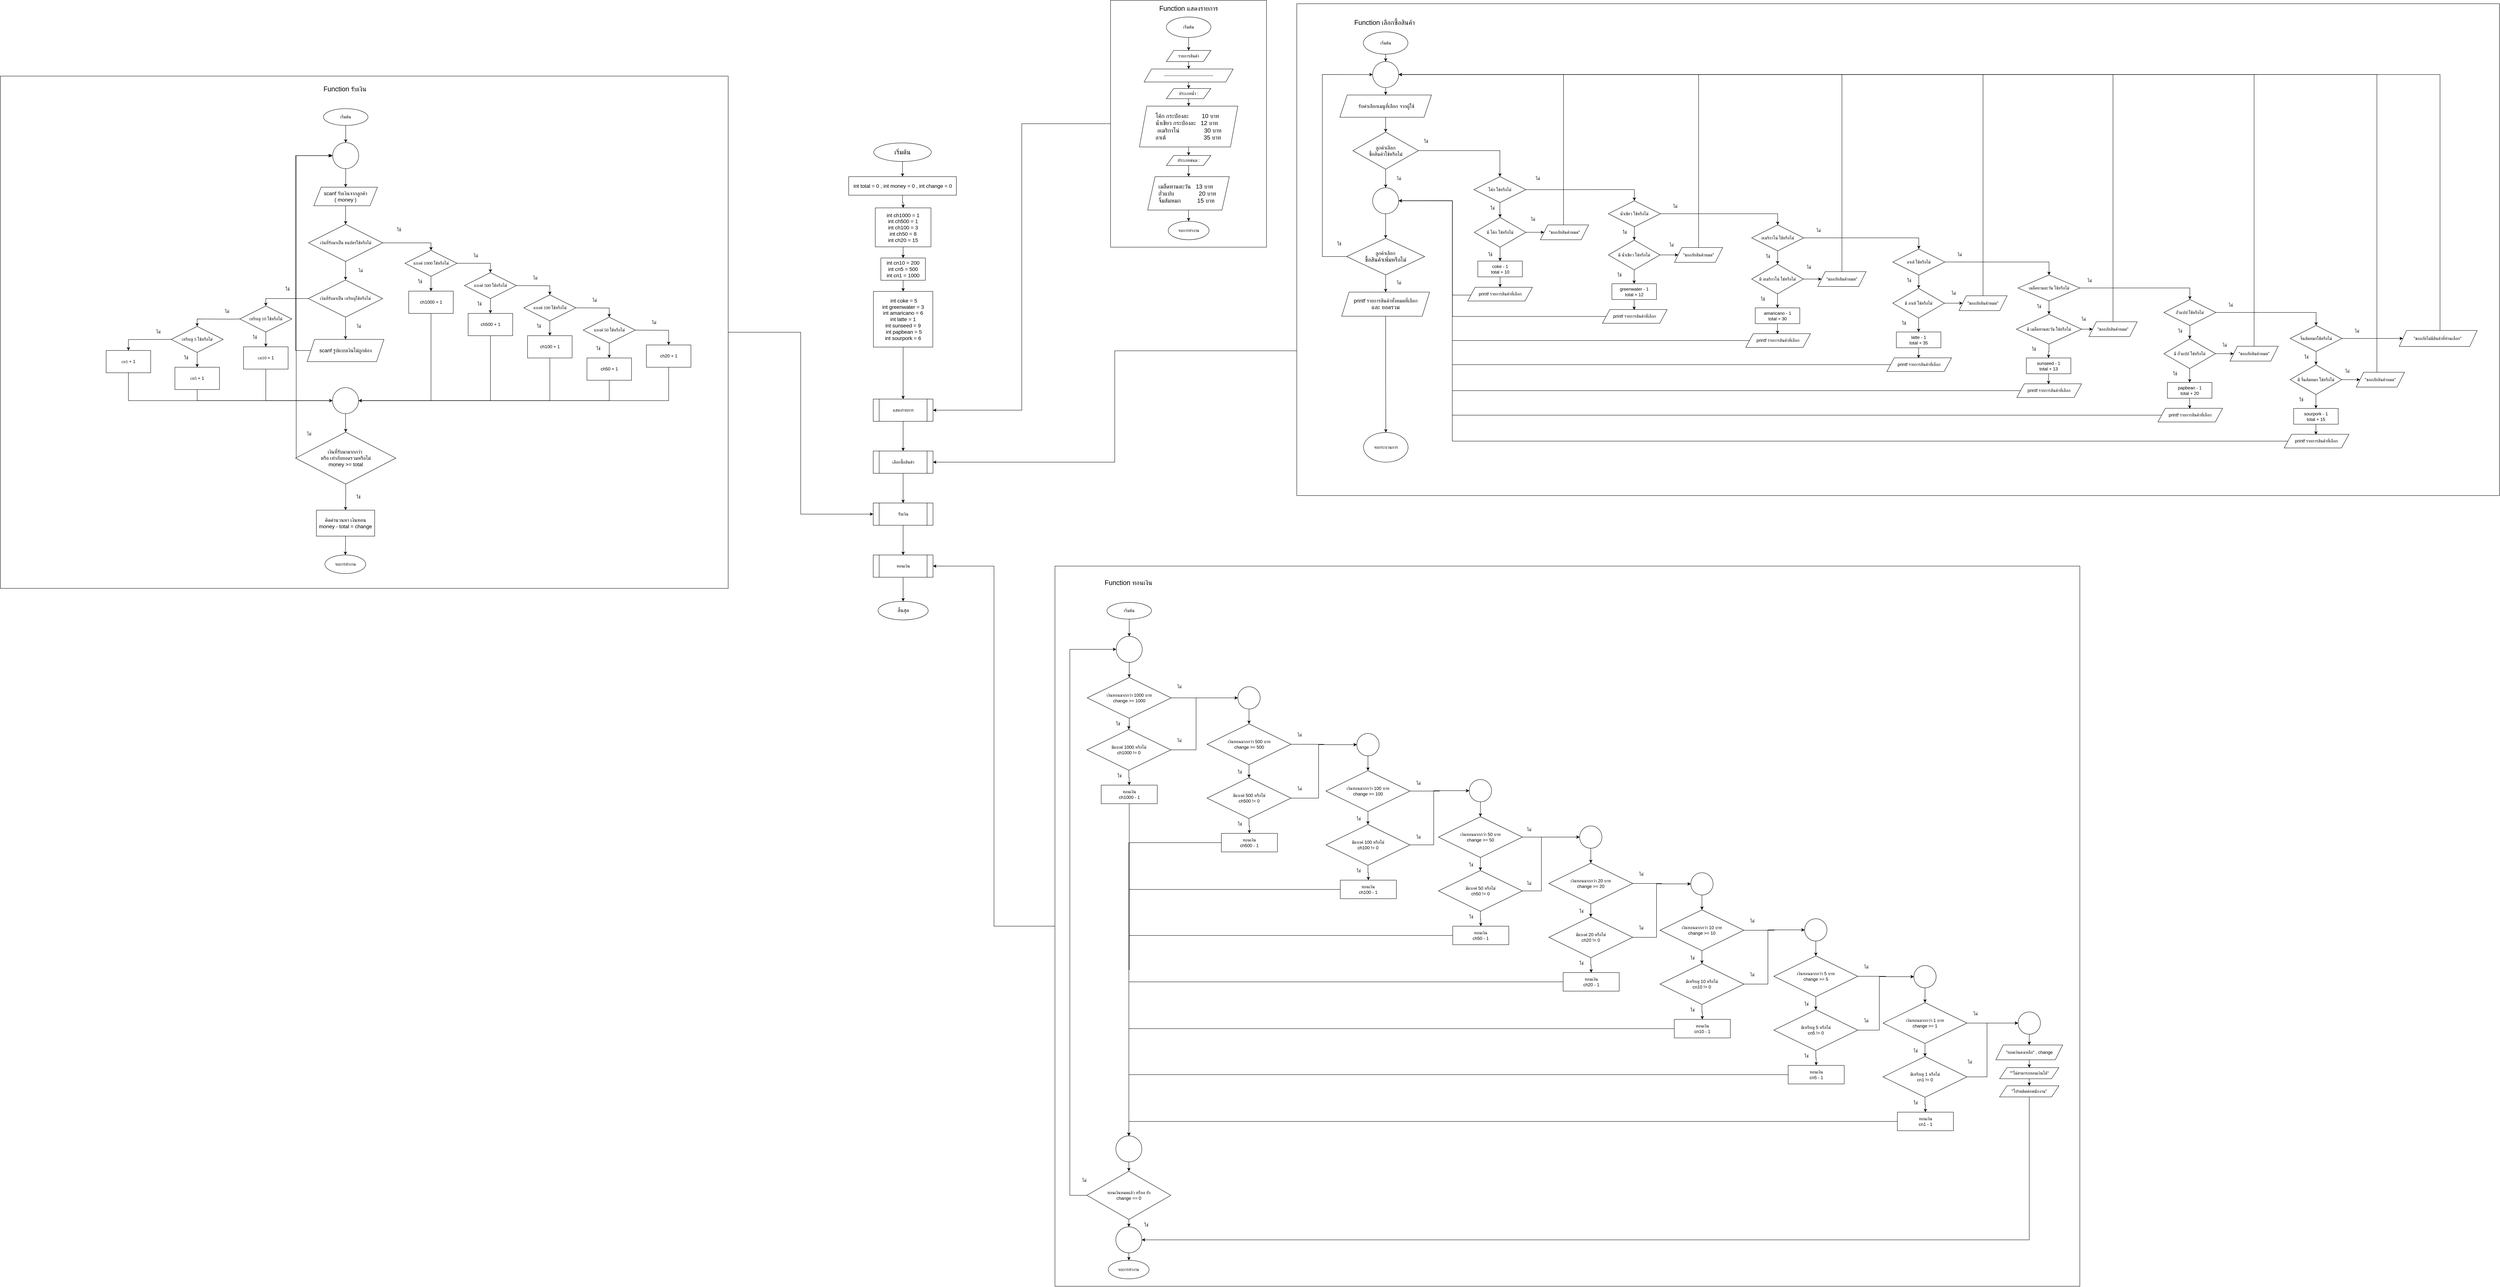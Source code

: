 <mxfile version="28.0.5">
  <diagram name="Page-1" id="BEB-IP1nqyMpb0C118ih">
    <mxGraphModel dx="4277" dy="2514" grid="1" gridSize="10" guides="1" tooltips="1" connect="1" arrows="1" fold="1" page="1" pageScale="1" pageWidth="850" pageHeight="1100" math="0" shadow="0">
      <root>
        <mxCell id="0" />
        <mxCell id="1" parent="0" />
        <mxCell id="4gT0J_dM45npyuXSQP9Q-378" style="edgeStyle=orthogonalEdgeStyle;rounded=0;orthogonalLoop=1;jettySize=auto;html=1;entryX=0;entryY=0.5;entryDx=0;entryDy=0;" parent="1" source="4gT0J_dM45npyuXSQP9Q-165" target="4gT0J_dM45npyuXSQP9Q-375" edge="1">
          <mxGeometry relative="1" as="geometry" />
        </mxCell>
        <mxCell id="4gT0J_dM45npyuXSQP9Q-165" value="&lt;div&gt;&lt;font style=&quot;font-size: 18px;&quot;&gt;&lt;br&gt;&lt;/font&gt;&lt;/div&gt;" style="rounded=0;whiteSpace=wrap;html=1;movable=1;resizable=1;rotatable=1;deletable=1;editable=1;locked=0;connectable=1;" parent="1" vertex="1">
          <mxGeometry x="-1230" y="-140" width="1960" height="1380" as="geometry" />
        </mxCell>
        <mxCell id="4gT0J_dM45npyuXSQP9Q-371" style="edgeStyle=orthogonalEdgeStyle;rounded=0;orthogonalLoop=1;jettySize=auto;html=1;entryX=1;entryY=0.5;entryDx=0;entryDy=0;" parent="1" source="4gT0J_dM45npyuXSQP9Q-235" target="4gT0J_dM45npyuXSQP9Q-369" edge="1">
          <mxGeometry relative="1" as="geometry">
            <Array as="points">
              <mxPoint x="1771" y="600" />
              <mxPoint x="1771" y="900" />
            </Array>
          </mxGeometry>
        </mxCell>
        <mxCell id="4gT0J_dM45npyuXSQP9Q-235" value="" style="rounded=0;whiteSpace=wrap;html=1;movable=1;resizable=1;rotatable=1;deletable=1;editable=1;locked=0;connectable=1;" parent="1" vertex="1">
          <mxGeometry x="2261.24" y="-335" width="3238.76" height="1325" as="geometry" />
        </mxCell>
        <mxCell id="4gT0J_dM45npyuXSQP9Q-213" value="" style="edgeStyle=orthogonalEdgeStyle;rounded=0;orthogonalLoop=1;jettySize=auto;html=1;" parent="1" source="4gT0J_dM45npyuXSQP9Q-2" target="4gT0J_dM45npyuXSQP9Q-167" edge="1">
          <mxGeometry relative="1" as="geometry" />
        </mxCell>
        <mxCell id="4gT0J_dM45npyuXSQP9Q-2" value="&lt;font style=&quot;font-size: 18px;&quot;&gt;เริ่มต้น&lt;/font&gt;" style="ellipse;whiteSpace=wrap;html=1;" parent="1" vertex="1">
          <mxGeometry x="1122" y="40" width="155" height="50" as="geometry" />
        </mxCell>
        <mxCell id="4gT0J_dM45npyuXSQP9Q-240" value="" style="edgeStyle=orthogonalEdgeStyle;rounded=0;orthogonalLoop=1;jettySize=auto;html=1;" parent="1" source="4gT0J_dM45npyuXSQP9Q-8" target="4gT0J_dM45npyuXSQP9Q-13" edge="1">
          <mxGeometry relative="1" as="geometry" />
        </mxCell>
        <mxCell id="4gT0J_dM45npyuXSQP9Q-8" value="&lt;font style=&quot;font-size: 14px;&quot;&gt;&amp;nbsp;รับค่าเลือกเมนูที่เลือก จากผู้ใช้&lt;/font&gt;" style="shape=parallelogram;perimeter=parallelogramPerimeter;whiteSpace=wrap;html=1;fixedSize=1;" parent="1" vertex="1">
          <mxGeometry x="2377.12" y="-89.17" width="246.87" height="60" as="geometry" />
        </mxCell>
        <mxCell id="4gT0J_dM45npyuXSQP9Q-9" value="" style="edgeStyle=orthogonalEdgeStyle;rounded=0;orthogonalLoop=1;jettySize=auto;html=1;" parent="1" source="4gT0J_dM45npyuXSQP9Q-10" target="4gT0J_dM45npyuXSQP9Q-8" edge="1">
          <mxGeometry relative="1" as="geometry" />
        </mxCell>
        <mxCell id="4gT0J_dM45npyuXSQP9Q-10" value="" style="ellipse;whiteSpace=wrap;html=1;aspect=fixed;" parent="1" vertex="1">
          <mxGeometry x="2465.55" y="-179.17" width="70" height="70" as="geometry" />
        </mxCell>
        <mxCell id="4gT0J_dM45npyuXSQP9Q-12" value="" style="edgeStyle=orthogonalEdgeStyle;rounded=0;orthogonalLoop=1;jettySize=auto;html=1;entryX=0.5;entryY=0;entryDx=0;entryDy=0;" parent="1" source="4gT0J_dM45npyuXSQP9Q-13" target="4gT0J_dM45npyuXSQP9Q-27" edge="1">
          <mxGeometry relative="1" as="geometry">
            <mxPoint x="2710.23" y="90.83" as="targetPoint" />
          </mxGeometry>
        </mxCell>
        <mxCell id="4gT0J_dM45npyuXSQP9Q-241" style="edgeStyle=orthogonalEdgeStyle;rounded=0;orthogonalLoop=1;jettySize=auto;html=1;entryX=0.5;entryY=0;entryDx=0;entryDy=0;" parent="1" source="4gT0J_dM45npyuXSQP9Q-13" target="4gT0J_dM45npyuXSQP9Q-24" edge="1">
          <mxGeometry relative="1" as="geometry" />
        </mxCell>
        <mxCell id="4gT0J_dM45npyuXSQP9Q-13" value="&lt;font style=&quot;font-size: 14px;&quot;&gt;ลูกค้าเลือก&lt;/font&gt;&lt;div&gt;&lt;font style=&quot;font-size: 14px;&quot;&gt;ซื้อสินค้าใช้หรือไม่&lt;/font&gt;&lt;/div&gt;" style="rhombus;whiteSpace=wrap;html=1;" parent="1" vertex="1">
          <mxGeometry x="2412.3" y="10.83" width="176.5" height="100" as="geometry" />
        </mxCell>
        <mxCell id="4gT0J_dM45npyuXSQP9Q-230" style="edgeStyle=orthogonalEdgeStyle;rounded=0;orthogonalLoop=1;jettySize=auto;html=1;entryX=1;entryY=0.5;entryDx=0;entryDy=0;" parent="1" source="4gT0J_dM45npyuXSQP9Q-15" target="4gT0J_dM45npyuXSQP9Q-24" edge="1">
          <mxGeometry relative="1" as="geometry">
            <Array as="points">
              <mxPoint x="2680.33" y="449.83" />
              <mxPoint x="2680.33" y="195.83" />
            </Array>
          </mxGeometry>
        </mxCell>
        <mxCell id="4gT0J_dM45npyuXSQP9Q-15" value="&lt;font style=&quot;font-size: 12px;&quot;&gt;printf รายการสินค้าที่เลือก&lt;/font&gt;" style="shape=parallelogram;perimeter=parallelogramPerimeter;whiteSpace=wrap;html=1;fixedSize=1;" parent="1" vertex="1">
          <mxGeometry x="2721.57" y="428.88" width="174.32" height="36.95" as="geometry" />
        </mxCell>
        <mxCell id="4gT0J_dM45npyuXSQP9Q-16" value="" style="edgeStyle=orthogonalEdgeStyle;rounded=0;orthogonalLoop=1;jettySize=auto;html=1;" parent="1" source="4gT0J_dM45npyuXSQP9Q-18" target="4gT0J_dM45npyuXSQP9Q-20" edge="1">
          <mxGeometry relative="1" as="geometry" />
        </mxCell>
        <mxCell id="4gT0J_dM45npyuXSQP9Q-366" style="edgeStyle=orthogonalEdgeStyle;rounded=0;orthogonalLoop=1;jettySize=auto;html=1;entryX=0;entryY=0.5;entryDx=0;entryDy=0;" parent="1" source="4gT0J_dM45npyuXSQP9Q-18" target="4gT0J_dM45npyuXSQP9Q-10" edge="1">
          <mxGeometry relative="1" as="geometry">
            <Array as="points">
              <mxPoint x="2330" y="346" />
              <mxPoint x="2330" y="-144" />
            </Array>
          </mxGeometry>
        </mxCell>
        <mxCell id="4gT0J_dM45npyuXSQP9Q-18" value="&lt;font style=&quot;font-size: 14px;&quot;&gt;ลูกค้าเลือก&lt;/font&gt;&lt;div&gt;&lt;font size=&quot;3&quot; style=&quot;&quot;&gt;ซื้อสินค้าเพิ่มหรือไม่&lt;/font&gt;&lt;/div&gt;" style="rhombus;whiteSpace=wrap;html=1;" parent="1" vertex="1">
          <mxGeometry x="2395.39" y="296.83" width="210.32" height="98.59" as="geometry" />
        </mxCell>
        <mxCell id="4gT0J_dM45npyuXSQP9Q-367" style="edgeStyle=orthogonalEdgeStyle;rounded=0;orthogonalLoop=1;jettySize=auto;html=1;" parent="1" source="4gT0J_dM45npyuXSQP9Q-20" target="4gT0J_dM45npyuXSQP9Q-368" edge="1">
          <mxGeometry relative="1" as="geometry">
            <mxPoint x="2501" y="860" as="targetPoint" />
          </mxGeometry>
        </mxCell>
        <mxCell id="4gT0J_dM45npyuXSQP9Q-20" value="&lt;font style=&quot;font-size: 14px;&quot;&gt;printf รายการสินค้าทั้งหมดที่เลือก&lt;/font&gt;&lt;div&gt;&lt;font size=&quot;3&quot;&gt;และ ยอดรวม&lt;/font&gt;&lt;/div&gt;" style="shape=parallelogram;perimeter=parallelogramPerimeter;whiteSpace=wrap;html=1;fixedSize=1;" parent="1" vertex="1">
          <mxGeometry x="2382.18" y="441.83" width="236.74" height="65" as="geometry" />
        </mxCell>
        <mxCell id="4gT0J_dM45npyuXSQP9Q-21" value="ไม่" style="text;html=1;align=center;verticalAlign=middle;resizable=0;points=[];autosize=1;strokeColor=none;fillColor=none;" parent="1" vertex="1">
          <mxGeometry x="2515.87" y="120.83" width="40" height="30" as="geometry" />
        </mxCell>
        <mxCell id="4gT0J_dM45npyuXSQP9Q-22" value="ใช่" style="text;html=1;align=center;verticalAlign=middle;resizable=0;points=[];autosize=1;strokeColor=none;fillColor=none;" parent="1" vertex="1">
          <mxGeometry x="2588.8" y="20.83" width="40" height="30" as="geometry" />
        </mxCell>
        <mxCell id="4gT0J_dM45npyuXSQP9Q-365" style="edgeStyle=orthogonalEdgeStyle;rounded=0;orthogonalLoop=1;jettySize=auto;html=1;entryX=0.5;entryY=0;entryDx=0;entryDy=0;" parent="1" source="4gT0J_dM45npyuXSQP9Q-24" target="4gT0J_dM45npyuXSQP9Q-18" edge="1">
          <mxGeometry relative="1" as="geometry" />
        </mxCell>
        <mxCell id="4gT0J_dM45npyuXSQP9Q-24" value="" style="ellipse;whiteSpace=wrap;html=1;aspect=fixed;" parent="1" vertex="1">
          <mxGeometry x="2465.55" y="160.83" width="70" height="70" as="geometry" />
        </mxCell>
        <mxCell id="4gT0J_dM45npyuXSQP9Q-26" value="" style="edgeStyle=orthogonalEdgeStyle;rounded=0;orthogonalLoop=1;jettySize=auto;html=1;entryX=0.5;entryY=0;entryDx=0;entryDy=0;exitX=1;exitY=0.5;exitDx=0;exitDy=0;" parent="1" source="4gT0J_dM45npyuXSQP9Q-27" target="4gT0J_dM45npyuXSQP9Q-34" edge="1">
          <mxGeometry relative="1" as="geometry">
            <mxPoint x="3110.226" y="170.907" as="sourcePoint" />
          </mxGeometry>
        </mxCell>
        <mxCell id="4gT0J_dM45npyuXSQP9Q-242" style="edgeStyle=orthogonalEdgeStyle;rounded=0;orthogonalLoop=1;jettySize=auto;html=1;exitX=0.5;exitY=1;exitDx=0;exitDy=0;entryX=0.5;entryY=0;entryDx=0;entryDy=0;" parent="1" source="4gT0J_dM45npyuXSQP9Q-27" target="4gT0J_dM45npyuXSQP9Q-222" edge="1">
          <mxGeometry relative="1" as="geometry" />
        </mxCell>
        <mxCell id="4gT0J_dM45npyuXSQP9Q-27" value="&lt;span style=&quot;font-family: Sarabun; text-align: left; text-wrap-mode: nowrap;&quot;&gt;&lt;font style=&quot;font-size: 12px;&quot;&gt;โค้ก ใช่หรือไม่&lt;/font&gt;&lt;/span&gt;" style="rhombus;whiteSpace=wrap;html=1;" parent="1" vertex="1">
          <mxGeometry x="2738.23" y="130.83" width="140" height="70" as="geometry" />
        </mxCell>
        <mxCell id="4gT0J_dM45npyuXSQP9Q-28" value="ใช่" style="text;html=1;align=center;verticalAlign=middle;resizable=0;points=[];autosize=1;strokeColor=none;fillColor=none;" parent="1" vertex="1">
          <mxGeometry x="2768.23" y="200.83" width="40" height="30" as="geometry" />
        </mxCell>
        <mxCell id="4gT0J_dM45npyuXSQP9Q-229" value="" style="edgeStyle=orthogonalEdgeStyle;rounded=0;orthogonalLoop=1;jettySize=auto;html=1;" parent="1" source="4gT0J_dM45npyuXSQP9Q-30" target="4gT0J_dM45npyuXSQP9Q-15" edge="1">
          <mxGeometry relative="1" as="geometry" />
        </mxCell>
        <mxCell id="4gT0J_dM45npyuXSQP9Q-30" value="&lt;div&gt;coke - 1&lt;/div&gt;&lt;div&gt;total + 10&lt;/div&gt;" style="whiteSpace=wrap;html=1;" parent="1" vertex="1">
          <mxGeometry x="2748.73" y="358.33" width="120" height="42.5" as="geometry" />
        </mxCell>
        <mxCell id="4gT0J_dM45npyuXSQP9Q-31" value="ไม่" style="text;html=1;align=center;verticalAlign=middle;resizable=0;points=[];autosize=1;strokeColor=none;fillColor=none;" parent="1" vertex="1">
          <mxGeometry x="2890.33" y="120.83" width="40" height="30" as="geometry" />
        </mxCell>
        <mxCell id="4gT0J_dM45npyuXSQP9Q-253" style="edgeStyle=orthogonalEdgeStyle;rounded=0;orthogonalLoop=1;jettySize=auto;html=1;entryX=0.5;entryY=0;entryDx=0;entryDy=0;" parent="1" source="4gT0J_dM45npyuXSQP9Q-34" target="4gT0J_dM45npyuXSQP9Q-249" edge="1">
          <mxGeometry relative="1" as="geometry" />
        </mxCell>
        <mxCell id="4gT0J_dM45npyuXSQP9Q-340" style="edgeStyle=orthogonalEdgeStyle;rounded=0;orthogonalLoop=1;jettySize=auto;html=1;entryX=0.5;entryY=0;entryDx=0;entryDy=0;" parent="1" source="4gT0J_dM45npyuXSQP9Q-34" target="4gT0J_dM45npyuXSQP9Q-257" edge="1">
          <mxGeometry relative="1" as="geometry" />
        </mxCell>
        <mxCell id="4gT0J_dM45npyuXSQP9Q-34" value="&lt;span style=&quot;font-family: Sarabun; text-align: left; text-wrap-mode: nowrap;&quot;&gt;&lt;font style=&quot;font-size: 12px;&quot;&gt;น้ำเขียว ใช้หรือไม่&lt;/font&gt;&lt;/span&gt;" style="rhombus;whiteSpace=wrap;html=1;" parent="1" vertex="1">
          <mxGeometry x="3100.33" y="195.83" width="140" height="70" as="geometry" />
        </mxCell>
        <mxCell id="4gT0J_dM45npyuXSQP9Q-35" value="ใช่" style="text;html=1;align=center;verticalAlign=middle;resizable=0;points=[];autosize=1;strokeColor=none;fillColor=none;" parent="1" vertex="1">
          <mxGeometry x="3123.75" y="265.83" width="40" height="30" as="geometry" />
        </mxCell>
        <mxCell id="4gT0J_dM45npyuXSQP9Q-43" value="ไม่" style="text;html=1;align=center;verticalAlign=middle;resizable=0;points=[];autosize=1;strokeColor=none;fillColor=none;" parent="1" vertex="1">
          <mxGeometry x="3260.33" y="195.83" width="40" height="30" as="geometry" />
        </mxCell>
        <mxCell id="4gT0J_dM45npyuXSQP9Q-76" value="ไม่" style="text;html=1;align=center;verticalAlign=middle;resizable=0;points=[];autosize=1;strokeColor=none;fillColor=none;" parent="1" vertex="1">
          <mxGeometry x="2515.87" y="401.83" width="40" height="30" as="geometry" />
        </mxCell>
        <mxCell id="4gT0J_dM45npyuXSQP9Q-77" value="ใช้" style="text;html=1;align=center;verticalAlign=middle;resizable=0;points=[];autosize=1;strokeColor=none;fillColor=none;" parent="1" vertex="1">
          <mxGeometry x="2355.39" y="296.83" width="40" height="30" as="geometry" />
        </mxCell>
        <mxCell id="4gT0J_dM45npyuXSQP9Q-78" value="" style="edgeStyle=orthogonalEdgeStyle;rounded=0;orthogonalLoop=1;jettySize=auto;html=1;movable=1;resizable=1;rotatable=1;deletable=1;editable=1;locked=0;connectable=1;" parent="1" source="4gT0J_dM45npyuXSQP9Q-79" target="4gT0J_dM45npyuXSQP9Q-96" edge="1">
          <mxGeometry relative="1" as="geometry" />
        </mxCell>
        <mxCell id="4gT0J_dM45npyuXSQP9Q-79" value="&lt;font style=&quot;font-size: 14px;&quot;&gt;scanf รับเงินจากลูกค้า&lt;/font&gt;&lt;div&gt;&lt;span style=&quot;font-size: 14px;&quot;&gt;( money )&lt;/span&gt;&lt;/div&gt;" style="shape=parallelogram;perimeter=parallelogramPerimeter;whiteSpace=wrap;html=1;fixedSize=1;movable=1;resizable=1;rotatable=1;deletable=1;editable=1;locked=0;connectable=1;" parent="1" vertex="1">
          <mxGeometry x="-386.03" y="159.3" width="171.43" height="50" as="geometry" />
        </mxCell>
        <mxCell id="4gT0J_dM45npyuXSQP9Q-80" value="" style="edgeStyle=orthogonalEdgeStyle;rounded=0;orthogonalLoop=1;jettySize=auto;html=1;movable=1;resizable=1;rotatable=1;deletable=1;editable=1;locked=0;connectable=1;" parent="1" source="4gT0J_dM45npyuXSQP9Q-82" target="4gT0J_dM45npyuXSQP9Q-85" edge="1">
          <mxGeometry relative="1" as="geometry" />
        </mxCell>
        <mxCell id="4gT0J_dM45npyuXSQP9Q-81" style="edgeStyle=orthogonalEdgeStyle;rounded=0;orthogonalLoop=1;jettySize=auto;html=1;entryX=0;entryY=0.5;entryDx=0;entryDy=0;exitX=0;exitY=0.5;exitDx=0;exitDy=0;movable=1;resizable=1;rotatable=1;deletable=1;editable=1;locked=0;connectable=1;" parent="1" source="4gT0J_dM45npyuXSQP9Q-82" edge="1">
          <mxGeometry relative="1" as="geometry">
            <mxPoint x="-433.32" y="912.057" as="sourcePoint" />
            <mxPoint x="-338.0" y="74.3" as="targetPoint" />
            <Array as="points">
              <mxPoint x="-433.32" y="74.3" />
            </Array>
          </mxGeometry>
        </mxCell>
        <mxCell id="4gT0J_dM45npyuXSQP9Q-82" value="&lt;font style=&quot;font-size: 14px;&quot;&gt;เงินที่รับมามากกว่า&amp;nbsp;&lt;/font&gt;&lt;div&gt;&lt;font style=&quot;font-size: 14px;&quot;&gt;หรือ เท่ากับยอดรวมหรือไม่&lt;/font&gt;&lt;/div&gt;&lt;div&gt;&lt;span style=&quot;font-size: 14px;&quot;&gt;money &amp;gt;= total&lt;/span&gt;&lt;/div&gt;" style="rhombus;whiteSpace=wrap;html=1;movable=1;resizable=1;rotatable=1;deletable=1;editable=1;locked=0;connectable=1;" parent="1" vertex="1">
          <mxGeometry x="-434.95" y="819.17" width="269.89" height="139.87" as="geometry" />
        </mxCell>
        <mxCell id="4gT0J_dM45npyuXSQP9Q-374" value="" style="edgeStyle=orthogonalEdgeStyle;rounded=0;orthogonalLoop=1;jettySize=auto;html=1;movable=1;resizable=1;rotatable=1;deletable=1;editable=1;locked=0;connectable=1;" parent="1" source="4gT0J_dM45npyuXSQP9Q-85" target="4gT0J_dM45npyuXSQP9Q-177" edge="1">
          <mxGeometry relative="1" as="geometry" />
        </mxCell>
        <mxCell id="4gT0J_dM45npyuXSQP9Q-85" value="&lt;font style=&quot;font-size: 14px;&quot;&gt;คิดคำนวนหา เงินทอน&lt;/font&gt;&lt;div&gt;&lt;span style=&quot;font-size: 14px;&quot;&gt;money - total = change&lt;/span&gt;&lt;/div&gt;" style="rounded=0;whiteSpace=wrap;html=1;movable=1;resizable=1;rotatable=1;deletable=1;editable=1;locked=0;connectable=1;" parent="1" vertex="1">
          <mxGeometry x="-378.99" y="1029.3" width="156.98" height="70" as="geometry" />
        </mxCell>
        <mxCell id="4gT0J_dM45npyuXSQP9Q-86" value="" style="edgeStyle=orthogonalEdgeStyle;rounded=0;orthogonalLoop=1;jettySize=auto;html=1;exitX=0.5;exitY=1;exitDx=0;exitDy=0;" parent="1" source="jWHdfV1-SxDjOFl-vo34-1" target="4gT0J_dM45npyuXSQP9Q-91" edge="1">
          <mxGeometry relative="1" as="geometry">
            <mxPoint x="1200.471" y="1214.94" as="sourcePoint" />
          </mxGeometry>
        </mxCell>
        <mxCell id="4gT0J_dM45npyuXSQP9Q-91" value="&lt;font style=&quot;font-size: 14px;&quot; data-font-src=&quot;https://fonts.googleapis.com/css?family=Sarabun&quot; face=&quot;Sarabun&quot;&gt;สิ้นสุด&lt;/font&gt;" style="ellipse;whiteSpace=wrap;html=1;" parent="1" vertex="1">
          <mxGeometry x="1133.5" y="1274.94" width="135.17" height="50" as="geometry" />
        </mxCell>
        <mxCell id="4gT0J_dM45npyuXSQP9Q-92" value="" style="edgeStyle=orthogonalEdgeStyle;rounded=0;orthogonalLoop=1;jettySize=auto;html=1;movable=1;resizable=1;rotatable=1;deletable=1;editable=1;locked=0;connectable=1;" parent="1" source="4gT0J_dM45npyuXSQP9Q-93" target="4gT0J_dM45npyuXSQP9Q-79" edge="1">
          <mxGeometry relative="1" as="geometry" />
        </mxCell>
        <mxCell id="4gT0J_dM45npyuXSQP9Q-93" value="" style="ellipse;whiteSpace=wrap;html=1;aspect=fixed;movable=1;resizable=1;rotatable=1;deletable=1;editable=1;locked=0;connectable=1;" parent="1" vertex="1">
          <mxGeometry x="-335" y="39.3" width="70" height="70" as="geometry" />
        </mxCell>
        <mxCell id="4gT0J_dM45npyuXSQP9Q-94" value="" style="edgeStyle=orthogonalEdgeStyle;rounded=0;orthogonalLoop=1;jettySize=auto;html=1;movable=1;resizable=1;rotatable=1;deletable=1;editable=1;locked=0;connectable=1;" parent="1" source="4gT0J_dM45npyuXSQP9Q-96" target="4gT0J_dM45npyuXSQP9Q-99" edge="1">
          <mxGeometry relative="1" as="geometry" />
        </mxCell>
        <mxCell id="4gT0J_dM45npyuXSQP9Q-95" style="edgeStyle=orthogonalEdgeStyle;rounded=0;orthogonalLoop=1;jettySize=auto;html=1;entryX=0.5;entryY=0;entryDx=0;entryDy=0;movable=1;resizable=1;rotatable=1;deletable=1;editable=1;locked=0;connectable=1;" parent="1" source="4gT0J_dM45npyuXSQP9Q-96" target="4gT0J_dM45npyuXSQP9Q-110" edge="1">
          <mxGeometry relative="1" as="geometry" />
        </mxCell>
        <mxCell id="4gT0J_dM45npyuXSQP9Q-96" value="เงินที่รับมาเป็น ธนบัตรใช้หรือไม่" style="rhombus;whiteSpace=wrap;html=1;movable=1;resizable=1;rotatable=1;deletable=1;editable=1;locked=0;connectable=1;" parent="1" vertex="1">
          <mxGeometry x="-400.14" y="259.3" width="199.65" height="100" as="geometry" />
        </mxCell>
        <mxCell id="4gT0J_dM45npyuXSQP9Q-97" value="" style="edgeStyle=orthogonalEdgeStyle;rounded=0;orthogonalLoop=1;jettySize=auto;html=1;movable=1;resizable=1;rotatable=1;deletable=1;editable=1;locked=0;connectable=1;" parent="1" source="4gT0J_dM45npyuXSQP9Q-99" target="4gT0J_dM45npyuXSQP9Q-101" edge="1">
          <mxGeometry relative="1" as="geometry" />
        </mxCell>
        <mxCell id="4gT0J_dM45npyuXSQP9Q-98" style="edgeStyle=orthogonalEdgeStyle;rounded=0;orthogonalLoop=1;jettySize=auto;html=1;entryX=0.5;entryY=0;entryDx=0;entryDy=0;movable=1;resizable=1;rotatable=1;deletable=1;editable=1;locked=0;connectable=1;" parent="1" source="4gT0J_dM45npyuXSQP9Q-99" target="4gT0J_dM45npyuXSQP9Q-139" edge="1">
          <mxGeometry relative="1" as="geometry" />
        </mxCell>
        <mxCell id="4gT0J_dM45npyuXSQP9Q-99" value="เงินที่รับมาเป็น เหรียญใช้หรือไม่" style="rhombus;whiteSpace=wrap;html=1;movable=1;resizable=1;rotatable=1;deletable=1;editable=1;locked=0;connectable=1;" parent="1" vertex="1">
          <mxGeometry x="-400.51" y="409.3" width="200.02" height="100" as="geometry" />
        </mxCell>
        <mxCell id="4gT0J_dM45npyuXSQP9Q-100" style="edgeStyle=orthogonalEdgeStyle;rounded=0;orthogonalLoop=1;jettySize=auto;html=1;entryX=0;entryY=0.5;entryDx=0;entryDy=0;movable=1;resizable=1;rotatable=1;deletable=1;editable=1;locked=0;connectable=1;" parent="1" source="4gT0J_dM45npyuXSQP9Q-101" target="4gT0J_dM45npyuXSQP9Q-93" edge="1">
          <mxGeometry relative="1" as="geometry">
            <Array as="points">
              <mxPoint x="-435" y="599.3" />
              <mxPoint x="-435" y="74.3" />
            </Array>
          </mxGeometry>
        </mxCell>
        <mxCell id="4gT0J_dM45npyuXSQP9Q-101" value="&lt;font style=&quot;font-size: 14px;&quot;&gt;scanf รูปแบบเงินไม่ถูกต้อง&lt;/font&gt;" style="shape=parallelogram;perimeter=parallelogramPerimeter;whiteSpace=wrap;html=1;fixedSize=1;movable=1;resizable=1;rotatable=1;deletable=1;editable=1;locked=0;connectable=1;" parent="1" vertex="1">
          <mxGeometry x="-403.92" y="569.3" width="206.84" height="60" as="geometry" />
        </mxCell>
        <mxCell id="4gT0J_dM45npyuXSQP9Q-102" value="" style="edgeStyle=orthogonalEdgeStyle;rounded=0;orthogonalLoop=1;jettySize=auto;html=1;movable=1;resizable=1;rotatable=1;deletable=1;editable=1;locked=0;connectable=1;" parent="1" source="4gT0J_dM45npyuXSQP9Q-103" target="4gT0J_dM45npyuXSQP9Q-82" edge="1">
          <mxGeometry relative="1" as="geometry" />
        </mxCell>
        <mxCell id="4gT0J_dM45npyuXSQP9Q-103" value="" style="ellipse;whiteSpace=wrap;html=1;aspect=fixed;movable=1;resizable=1;rotatable=1;deletable=1;editable=1;locked=0;connectable=1;" parent="1" vertex="1">
          <mxGeometry x="-335.5" y="699.3" width="70" height="70" as="geometry" />
        </mxCell>
        <mxCell id="4gT0J_dM45npyuXSQP9Q-104" value="ไม่" style="text;html=1;align=center;verticalAlign=middle;resizable=1;points=[];autosize=1;strokeColor=none;fillColor=none;movable=1;rotatable=1;deletable=1;editable=1;locked=0;connectable=1;" parent="1" vertex="1">
          <mxGeometry x="-280.5" y="369.3" width="40" height="30" as="geometry" />
        </mxCell>
        <mxCell id="4gT0J_dM45npyuXSQP9Q-105" value="ไม่" style="text;html=1;align=center;verticalAlign=middle;resizable=1;points=[];autosize=1;strokeColor=none;fillColor=none;movable=1;rotatable=1;deletable=1;editable=1;locked=0;connectable=1;" parent="1" vertex="1">
          <mxGeometry x="-284.68" y="519.3" width="40" height="30" as="geometry" />
        </mxCell>
        <mxCell id="4gT0J_dM45npyuXSQP9Q-106" value="ใช้" style="text;html=1;align=center;verticalAlign=middle;resizable=1;points=[];autosize=1;strokeColor=none;fillColor=none;movable=1;rotatable=1;deletable=1;editable=1;locked=0;connectable=1;" parent="1" vertex="1">
          <mxGeometry x="-176.56" y="259.3" width="40" height="30" as="geometry" />
        </mxCell>
        <mxCell id="4gT0J_dM45npyuXSQP9Q-107" value="ใช้" style="text;html=1;align=center;verticalAlign=middle;resizable=1;points=[];autosize=1;strokeColor=none;fillColor=none;movable=1;rotatable=1;deletable=1;editable=1;locked=0;connectable=1;" parent="1" vertex="1">
          <mxGeometry x="-476.62" y="419.3" width="40" height="30" as="geometry" />
        </mxCell>
        <mxCell id="4gT0J_dM45npyuXSQP9Q-108" value="" style="edgeStyle=orthogonalEdgeStyle;rounded=0;orthogonalLoop=1;jettySize=auto;html=1;movable=1;resizable=1;rotatable=1;deletable=1;editable=1;locked=0;connectable=1;" parent="1" source="4gT0J_dM45npyuXSQP9Q-110" target="4gT0J_dM45npyuXSQP9Q-113" edge="1">
          <mxGeometry relative="1" as="geometry" />
        </mxCell>
        <mxCell id="4gT0J_dM45npyuXSQP9Q-109" value="" style="edgeStyle=orthogonalEdgeStyle;rounded=0;orthogonalLoop=1;jettySize=auto;html=1;entryX=0.5;entryY=0;entryDx=0;entryDy=0;movable=1;resizable=1;rotatable=1;deletable=1;editable=1;locked=0;connectable=1;" parent="1" source="4gT0J_dM45npyuXSQP9Q-110" target="4gT0J_dM45npyuXSQP9Q-116" edge="1">
          <mxGeometry relative="1" as="geometry" />
        </mxCell>
        <mxCell id="4gT0J_dM45npyuXSQP9Q-110" value="&lt;span style=&quot;font-family: Sarabun; text-align: left; text-wrap-mode: nowrap;&quot;&gt;&lt;font style=&quot;font-size: 12px;&quot;&gt;แบงค์ 1000 ใช้หรือไม่&lt;/font&gt;&lt;/span&gt;" style="rhombus;whiteSpace=wrap;html=1;movable=1;resizable=1;rotatable=1;deletable=1;editable=1;locked=0;connectable=1;" parent="1" vertex="1">
          <mxGeometry x="-140.32" y="329.3" width="140" height="70" as="geometry" />
        </mxCell>
        <mxCell id="4gT0J_dM45npyuXSQP9Q-111" value="ใช้" style="text;html=1;align=center;verticalAlign=middle;resizable=1;points=[];autosize=1;strokeColor=none;fillColor=none;movable=1;rotatable=1;deletable=1;editable=1;locked=0;connectable=1;" parent="1" vertex="1">
          <mxGeometry x="-120.32" y="399.3" width="40" height="30" as="geometry" />
        </mxCell>
        <mxCell id="4gT0J_dM45npyuXSQP9Q-112" style="edgeStyle=orthogonalEdgeStyle;rounded=0;orthogonalLoop=1;jettySize=auto;html=1;entryX=1;entryY=0.5;entryDx=0;entryDy=0;movable=1;resizable=1;rotatable=1;deletable=1;editable=1;locked=0;connectable=1;" parent="1" source="4gT0J_dM45npyuXSQP9Q-113" target="4gT0J_dM45npyuXSQP9Q-103" edge="1">
          <mxGeometry relative="1" as="geometry">
            <Array as="points">
              <mxPoint x="-70.32" y="734.3" />
            </Array>
          </mxGeometry>
        </mxCell>
        <mxCell id="4gT0J_dM45npyuXSQP9Q-113" value="ch1000 + 1" style="whiteSpace=wrap;html=1;movable=1;resizable=1;rotatable=1;deletable=1;editable=1;locked=0;connectable=1;" parent="1" vertex="1">
          <mxGeometry x="-130.32" y="439.3" width="120" height="60" as="geometry" />
        </mxCell>
        <mxCell id="4gT0J_dM45npyuXSQP9Q-114" value="ไม่" style="text;html=1;align=center;verticalAlign=middle;resizable=1;points=[];autosize=1;strokeColor=none;fillColor=none;movable=1;rotatable=1;deletable=1;editable=1;locked=0;connectable=1;" parent="1" vertex="1">
          <mxGeometry x="29.68" y="329.3" width="40" height="30" as="geometry" />
        </mxCell>
        <mxCell id="4gT0J_dM45npyuXSQP9Q-115" value="" style="edgeStyle=orthogonalEdgeStyle;rounded=0;orthogonalLoop=1;jettySize=auto;html=1;movable=1;resizable=1;rotatable=1;deletable=1;editable=1;locked=0;connectable=1;" parent="1" source="4gT0J_dM45npyuXSQP9Q-116" target="4gT0J_dM45npyuXSQP9Q-119" edge="1">
          <mxGeometry relative="1" as="geometry" />
        </mxCell>
        <mxCell id="4gT0J_dM45npyuXSQP9Q-116" value="&lt;span style=&quot;font-family: Sarabun; text-align: left; text-wrap-mode: nowrap;&quot;&gt;&lt;font style=&quot;font-size: 12px;&quot;&gt;แบงค์ 500 ใช้หรือไม่&lt;/font&gt;&lt;/span&gt;" style="rhombus;whiteSpace=wrap;html=1;movable=1;resizable=1;rotatable=1;deletable=1;editable=1;locked=0;connectable=1;" parent="1" vertex="1">
          <mxGeometry x="19.68" y="389.3" width="140" height="70" as="geometry" />
        </mxCell>
        <mxCell id="4gT0J_dM45npyuXSQP9Q-117" value="ใช้" style="text;html=1;align=center;verticalAlign=middle;resizable=1;points=[];autosize=1;strokeColor=none;fillColor=none;movable=1;rotatable=1;deletable=1;editable=1;locked=0;connectable=1;" parent="1" vertex="1">
          <mxGeometry x="39.68" y="459.3" width="40" height="30" as="geometry" />
        </mxCell>
        <mxCell id="4gT0J_dM45npyuXSQP9Q-118" style="edgeStyle=orthogonalEdgeStyle;rounded=0;orthogonalLoop=1;jettySize=auto;html=1;entryX=1;entryY=0.5;entryDx=0;entryDy=0;movable=1;resizable=1;rotatable=1;deletable=1;editable=1;locked=0;connectable=1;" parent="1" source="4gT0J_dM45npyuXSQP9Q-119" target="4gT0J_dM45npyuXSQP9Q-103" edge="1">
          <mxGeometry relative="1" as="geometry">
            <Array as="points">
              <mxPoint x="89.68" y="734.3" />
            </Array>
          </mxGeometry>
        </mxCell>
        <mxCell id="4gT0J_dM45npyuXSQP9Q-119" value="ch500 + 1" style="whiteSpace=wrap;html=1;movable=1;resizable=1;rotatable=1;deletable=1;editable=1;locked=0;connectable=1;" parent="1" vertex="1">
          <mxGeometry x="29.68" y="499.3" width="120" height="60" as="geometry" />
        </mxCell>
        <mxCell id="4gT0J_dM45npyuXSQP9Q-120" value="" style="edgeStyle=orthogonalEdgeStyle;rounded=0;orthogonalLoop=1;jettySize=auto;html=1;entryX=0.5;entryY=0;entryDx=0;entryDy=0;movable=1;resizable=1;rotatable=1;deletable=1;editable=1;locked=0;connectable=1;" parent="1" target="4gT0J_dM45npyuXSQP9Q-123" edge="1">
          <mxGeometry relative="1" as="geometry">
            <mxPoint x="159.68" y="424.3" as="sourcePoint" />
          </mxGeometry>
        </mxCell>
        <mxCell id="4gT0J_dM45npyuXSQP9Q-121" value="ไม่" style="text;html=1;align=center;verticalAlign=middle;resizable=1;points=[];autosize=1;strokeColor=none;fillColor=none;movable=1;rotatable=1;deletable=1;editable=1;locked=0;connectable=1;" parent="1" vertex="1">
          <mxGeometry x="189.68" y="389.3" width="40" height="30" as="geometry" />
        </mxCell>
        <mxCell id="4gT0J_dM45npyuXSQP9Q-122" value="" style="edgeStyle=orthogonalEdgeStyle;rounded=0;orthogonalLoop=1;jettySize=auto;html=1;movable=1;resizable=1;rotatable=1;deletable=1;editable=1;locked=0;connectable=1;" parent="1" source="4gT0J_dM45npyuXSQP9Q-123" target="4gT0J_dM45npyuXSQP9Q-126" edge="1">
          <mxGeometry relative="1" as="geometry" />
        </mxCell>
        <mxCell id="4gT0J_dM45npyuXSQP9Q-123" value="&lt;span style=&quot;font-family: Sarabun; text-align: left; text-wrap-mode: nowrap;&quot;&gt;&lt;font style=&quot;font-size: 12px;&quot;&gt;แบงค์ 100 ใช้หรือไม่&lt;/font&gt;&lt;/span&gt;" style="rhombus;whiteSpace=wrap;html=1;movable=1;resizable=1;rotatable=1;deletable=1;editable=1;locked=0;connectable=1;" parent="1" vertex="1">
          <mxGeometry x="179.68" y="449.3" width="140" height="70" as="geometry" />
        </mxCell>
        <mxCell id="4gT0J_dM45npyuXSQP9Q-124" value="ใช้" style="text;html=1;align=center;verticalAlign=middle;resizable=1;points=[];autosize=1;strokeColor=none;fillColor=none;movable=1;rotatable=1;deletable=1;editable=1;locked=0;connectable=1;" parent="1" vertex="1">
          <mxGeometry x="199.68" y="519.3" width="40" height="30" as="geometry" />
        </mxCell>
        <mxCell id="4gT0J_dM45npyuXSQP9Q-125" style="edgeStyle=orthogonalEdgeStyle;rounded=0;orthogonalLoop=1;jettySize=auto;html=1;entryX=1;entryY=0.5;entryDx=0;entryDy=0;movable=1;resizable=1;rotatable=1;deletable=1;editable=1;locked=0;connectable=1;" parent="1" source="4gT0J_dM45npyuXSQP9Q-126" target="4gT0J_dM45npyuXSQP9Q-103" edge="1">
          <mxGeometry relative="1" as="geometry">
            <Array as="points">
              <mxPoint x="249.68" y="734.3" />
            </Array>
          </mxGeometry>
        </mxCell>
        <mxCell id="4gT0J_dM45npyuXSQP9Q-126" value="ch100 + 1" style="whiteSpace=wrap;html=1;movable=1;resizable=1;rotatable=1;deletable=1;editable=1;locked=0;connectable=1;" parent="1" vertex="1">
          <mxGeometry x="189.68" y="559.3" width="120" height="60" as="geometry" />
        </mxCell>
        <mxCell id="4gT0J_dM45npyuXSQP9Q-127" value="" style="edgeStyle=orthogonalEdgeStyle;rounded=0;orthogonalLoop=1;jettySize=auto;html=1;entryX=0.5;entryY=0;entryDx=0;entryDy=0;movable=1;resizable=1;rotatable=1;deletable=1;editable=1;locked=0;connectable=1;" parent="1" target="4gT0J_dM45npyuXSQP9Q-130" edge="1">
          <mxGeometry relative="1" as="geometry">
            <mxPoint x="319.68" y="484.3" as="sourcePoint" />
          </mxGeometry>
        </mxCell>
        <mxCell id="4gT0J_dM45npyuXSQP9Q-128" value="ไม่" style="text;html=1;align=center;verticalAlign=middle;resizable=1;points=[];autosize=1;strokeColor=none;fillColor=none;movable=1;rotatable=1;deletable=1;editable=1;locked=0;connectable=1;" parent="1" vertex="1">
          <mxGeometry x="349.68" y="449.3" width="40" height="30" as="geometry" />
        </mxCell>
        <mxCell id="4gT0J_dM45npyuXSQP9Q-129" value="" style="edgeStyle=orthogonalEdgeStyle;rounded=0;orthogonalLoop=1;jettySize=auto;html=1;movable=1;resizable=1;rotatable=1;deletable=1;editable=1;locked=0;connectable=1;" parent="1" source="4gT0J_dM45npyuXSQP9Q-130" target="4gT0J_dM45npyuXSQP9Q-133" edge="1">
          <mxGeometry relative="1" as="geometry" />
        </mxCell>
        <mxCell id="4gT0J_dM45npyuXSQP9Q-130" value="&lt;span style=&quot;font-family: Sarabun; text-align: left; text-wrap-mode: nowrap;&quot;&gt;&lt;font style=&quot;font-size: 12px;&quot;&gt;แบงค์ 50 ใช้หรือไม่&lt;/font&gt;&lt;/span&gt;" style="rhombus;whiteSpace=wrap;html=1;movable=1;resizable=1;rotatable=1;deletable=1;editable=1;locked=0;connectable=1;" parent="1" vertex="1">
          <mxGeometry x="339.68" y="509.3" width="140" height="70" as="geometry" />
        </mxCell>
        <mxCell id="4gT0J_dM45npyuXSQP9Q-131" value="ใช้" style="text;html=1;align=center;verticalAlign=middle;resizable=1;points=[];autosize=1;strokeColor=none;fillColor=none;movable=1;rotatable=1;deletable=1;editable=1;locked=0;connectable=1;" parent="1" vertex="1">
          <mxGeometry x="359.68" y="579.3" width="40" height="30" as="geometry" />
        </mxCell>
        <mxCell id="4gT0J_dM45npyuXSQP9Q-132" style="edgeStyle=orthogonalEdgeStyle;rounded=0;orthogonalLoop=1;jettySize=auto;html=1;entryX=1;entryY=0.5;entryDx=0;entryDy=0;movable=1;resizable=1;rotatable=1;deletable=1;editable=1;locked=0;connectable=1;" parent="1" source="4gT0J_dM45npyuXSQP9Q-133" target="4gT0J_dM45npyuXSQP9Q-103" edge="1">
          <mxGeometry relative="1" as="geometry">
            <Array as="points">
              <mxPoint x="409.68" y="734.3" />
            </Array>
          </mxGeometry>
        </mxCell>
        <mxCell id="4gT0J_dM45npyuXSQP9Q-133" value="ch50 + 1" style="whiteSpace=wrap;html=1;movable=1;resizable=1;rotatable=1;deletable=1;editable=1;locked=0;connectable=1;" parent="1" vertex="1">
          <mxGeometry x="349.68" y="619.3" width="120" height="60" as="geometry" />
        </mxCell>
        <mxCell id="4gT0J_dM45npyuXSQP9Q-134" value="" style="edgeStyle=orthogonalEdgeStyle;rounded=0;orthogonalLoop=1;jettySize=auto;html=1;entryX=0.5;entryY=0;entryDx=0;entryDy=0;movable=1;resizable=1;rotatable=1;deletable=1;editable=1;locked=0;connectable=1;" parent="1" target="4gT0J_dM45npyuXSQP9Q-137" edge="1">
          <mxGeometry relative="1" as="geometry">
            <mxPoint x="479.68" y="544.3" as="sourcePoint" />
            <mxPoint x="569.68" y="569.3" as="targetPoint" />
          </mxGeometry>
        </mxCell>
        <mxCell id="4gT0J_dM45npyuXSQP9Q-135" value="ไม่" style="text;html=1;align=center;verticalAlign=middle;resizable=1;points=[];autosize=1;strokeColor=none;fillColor=none;movable=1;rotatable=1;deletable=1;editable=1;locked=0;connectable=1;" parent="1" vertex="1">
          <mxGeometry x="509.68" y="509.3" width="40" height="30" as="geometry" />
        </mxCell>
        <mxCell id="4gT0J_dM45npyuXSQP9Q-136" style="edgeStyle=orthogonalEdgeStyle;rounded=0;orthogonalLoop=1;jettySize=auto;html=1;entryX=1;entryY=0.5;entryDx=0;entryDy=0;movable=1;resizable=1;rotatable=1;deletable=1;editable=1;locked=0;connectable=1;" parent="1" source="4gT0J_dM45npyuXSQP9Q-137" target="4gT0J_dM45npyuXSQP9Q-103" edge="1">
          <mxGeometry relative="1" as="geometry">
            <Array as="points">
              <mxPoint x="569.68" y="734.3" />
            </Array>
          </mxGeometry>
        </mxCell>
        <mxCell id="4gT0J_dM45npyuXSQP9Q-137" value="ch20 + 1" style="whiteSpace=wrap;html=1;movable=1;resizable=1;rotatable=1;deletable=1;editable=1;locked=0;connectable=1;" parent="1" vertex="1">
          <mxGeometry x="509.68" y="584.3" width="120" height="60" as="geometry" />
        </mxCell>
        <mxCell id="4gT0J_dM45npyuXSQP9Q-138" value="" style="edgeStyle=orthogonalEdgeStyle;rounded=0;orthogonalLoop=1;jettySize=auto;html=1;movable=1;resizable=1;rotatable=1;deletable=1;editable=1;locked=0;connectable=1;" parent="1" source="4gT0J_dM45npyuXSQP9Q-139" target="4gT0J_dM45npyuXSQP9Q-142" edge="1">
          <mxGeometry relative="1" as="geometry" />
        </mxCell>
        <mxCell id="4gT0J_dM45npyuXSQP9Q-139" value="&lt;span style=&quot;font-family: Sarabun; text-align: left; text-wrap-mode: nowrap;&quot;&gt;&lt;font style=&quot;font-size: 12px;&quot;&gt;เหรียญ 10 ใช้หรือไม่&lt;/font&gt;&lt;/span&gt;" style="rhombus;whiteSpace=wrap;html=1;movable=1;resizable=1;rotatable=1;deletable=1;editable=1;locked=0;connectable=1;" parent="1" vertex="1">
          <mxGeometry x="-585.16" y="479.3" width="140" height="70" as="geometry" />
        </mxCell>
        <mxCell id="4gT0J_dM45npyuXSQP9Q-140" value="ใช้" style="text;html=1;align=center;verticalAlign=middle;resizable=1;points=[];autosize=1;strokeColor=none;fillColor=none;movable=1;rotatable=1;deletable=1;editable=1;locked=0;connectable=1;" parent="1" vertex="1">
          <mxGeometry x="-565.16" y="549.3" width="40" height="30" as="geometry" />
        </mxCell>
        <mxCell id="4gT0J_dM45npyuXSQP9Q-141" style="edgeStyle=orthogonalEdgeStyle;rounded=0;orthogonalLoop=1;jettySize=auto;html=1;entryX=0;entryY=0.5;entryDx=0;entryDy=0;movable=1;resizable=1;rotatable=1;deletable=1;editable=1;locked=0;connectable=1;" parent="1" source="4gT0J_dM45npyuXSQP9Q-142" target="4gT0J_dM45npyuXSQP9Q-103" edge="1">
          <mxGeometry relative="1" as="geometry">
            <Array as="points">
              <mxPoint x="-515.32" y="734.3" />
            </Array>
          </mxGeometry>
        </mxCell>
        <mxCell id="4gT0J_dM45npyuXSQP9Q-142" value="&lt;span style=&quot;font-family: Sarabun; text-align: left; text-wrap-mode: nowrap;&quot;&gt;cn10&amp;nbsp;&lt;/span&gt;+ 1" style="whiteSpace=wrap;html=1;movable=1;resizable=1;rotatable=1;deletable=1;editable=1;locked=0;connectable=1;" parent="1" vertex="1">
          <mxGeometry x="-575.16" y="589.3" width="120" height="60" as="geometry" />
        </mxCell>
        <mxCell id="4gT0J_dM45npyuXSQP9Q-143" value="ไม่" style="text;html=1;align=center;verticalAlign=middle;resizable=1;points=[];autosize=1;strokeColor=none;fillColor=none;movable=1;rotatable=1;deletable=1;editable=1;locked=0;connectable=1;" parent="1" vertex="1">
          <mxGeometry x="-640.32" y="479.3" width="40" height="30" as="geometry" />
        </mxCell>
        <mxCell id="4gT0J_dM45npyuXSQP9Q-144" style="edgeStyle=orthogonalEdgeStyle;rounded=0;orthogonalLoop=1;jettySize=auto;html=1;entryX=0.5;entryY=0;entryDx=0;entryDy=0;movable=1;resizable=1;rotatable=1;deletable=1;editable=1;locked=0;connectable=1;" parent="1" target="4gT0J_dM45npyuXSQP9Q-146" edge="1">
          <mxGeometry relative="1" as="geometry">
            <mxPoint x="-585.16" y="514.3" as="sourcePoint" />
          </mxGeometry>
        </mxCell>
        <mxCell id="4gT0J_dM45npyuXSQP9Q-145" value="" style="edgeStyle=orthogonalEdgeStyle;rounded=0;orthogonalLoop=1;jettySize=auto;html=1;movable=1;resizable=1;rotatable=1;deletable=1;editable=1;locked=0;connectable=1;" parent="1" source="4gT0J_dM45npyuXSQP9Q-146" target="4gT0J_dM45npyuXSQP9Q-149" edge="1">
          <mxGeometry relative="1" as="geometry" />
        </mxCell>
        <mxCell id="4gT0J_dM45npyuXSQP9Q-146" value="&lt;span style=&quot;font-family: Sarabun; text-align: left; text-wrap-mode: nowrap;&quot;&gt;&lt;font style=&quot;font-size: 12px;&quot;&gt;เหรียญ 5 ใช้หรือไม่&lt;/font&gt;&lt;/span&gt;" style="rhombus;whiteSpace=wrap;html=1;movable=1;resizable=1;rotatable=1;deletable=1;editable=1;locked=0;connectable=1;" parent="1" vertex="1">
          <mxGeometry x="-770" y="534.3" width="140" height="70" as="geometry" />
        </mxCell>
        <mxCell id="4gT0J_dM45npyuXSQP9Q-147" value="ใช้" style="text;html=1;align=center;verticalAlign=middle;resizable=1;points=[];autosize=1;strokeColor=none;fillColor=none;movable=1;rotatable=1;deletable=1;editable=1;locked=0;connectable=1;" parent="1" vertex="1">
          <mxGeometry x="-750" y="604.3" width="40" height="30" as="geometry" />
        </mxCell>
        <mxCell id="4gT0J_dM45npyuXSQP9Q-148" style="edgeStyle=orthogonalEdgeStyle;rounded=0;orthogonalLoop=1;jettySize=auto;html=1;entryX=0;entryY=0.5;entryDx=0;entryDy=0;movable=1;resizable=1;rotatable=1;deletable=1;editable=1;locked=0;connectable=1;" parent="1" source="4gT0J_dM45npyuXSQP9Q-149" target="4gT0J_dM45npyuXSQP9Q-103" edge="1">
          <mxGeometry relative="1" as="geometry">
            <Array as="points">
              <mxPoint x="-700.32" y="734.3" />
            </Array>
          </mxGeometry>
        </mxCell>
        <mxCell id="4gT0J_dM45npyuXSQP9Q-149" value="&lt;span style=&quot;font-family: Sarabun; text-align: left; text-wrap-mode: nowrap;&quot;&gt;cn5&amp;nbsp;&lt;/span&gt;+ 1" style="whiteSpace=wrap;html=1;movable=1;resizable=1;rotatable=1;deletable=1;editable=1;locked=0;connectable=1;" parent="1" vertex="1">
          <mxGeometry x="-760" y="644.3" width="120" height="60" as="geometry" />
        </mxCell>
        <mxCell id="4gT0J_dM45npyuXSQP9Q-150" value="ไม่" style="text;html=1;align=center;verticalAlign=middle;resizable=1;points=[];autosize=1;strokeColor=none;fillColor=none;movable=1;rotatable=1;deletable=1;editable=1;locked=0;connectable=1;" parent="1" vertex="1">
          <mxGeometry x="-825.16" y="534.3" width="40" height="30" as="geometry" />
        </mxCell>
        <mxCell id="4gT0J_dM45npyuXSQP9Q-151" style="edgeStyle=orthogonalEdgeStyle;rounded=0;orthogonalLoop=1;jettySize=auto;html=1;entryX=0.5;entryY=0;entryDx=0;entryDy=0;movable=1;resizable=1;rotatable=1;deletable=1;editable=1;locked=0;connectable=1;" parent="1" target="4gT0J_dM45npyuXSQP9Q-160" edge="1">
          <mxGeometry relative="1" as="geometry">
            <mxPoint x="-770" y="569.3" as="sourcePoint" />
            <mxPoint x="-884.84" y="589.3" as="targetPoint" />
          </mxGeometry>
        </mxCell>
        <mxCell id="4gT0J_dM45npyuXSQP9Q-159" style="edgeStyle=orthogonalEdgeStyle;rounded=0;orthogonalLoop=1;jettySize=auto;html=1;entryX=0;entryY=0.5;entryDx=0;entryDy=0;movable=1;resizable=1;rotatable=1;deletable=1;editable=1;locked=0;connectable=1;" parent="1" source="4gT0J_dM45npyuXSQP9Q-160" target="4gT0J_dM45npyuXSQP9Q-103" edge="1">
          <mxGeometry relative="1" as="geometry">
            <Array as="points">
              <mxPoint x="-885" y="734.17" />
            </Array>
          </mxGeometry>
        </mxCell>
        <mxCell id="4gT0J_dM45npyuXSQP9Q-160" value="&lt;span style=&quot;font-family: Sarabun; text-align: left; text-wrap-mode: nowrap;&quot;&gt;cn1&amp;nbsp;&lt;/span&gt;+ 1" style="whiteSpace=wrap;html=1;movable=1;resizable=1;rotatable=1;deletable=1;editable=1;locked=0;connectable=1;" parent="1" vertex="1">
          <mxGeometry x="-945.16" y="599.17" width="120" height="60" as="geometry" />
        </mxCell>
        <mxCell id="4gT0J_dM45npyuXSQP9Q-161" value="ใช้" style="text;html=1;align=center;verticalAlign=middle;resizable=1;points=[];autosize=1;strokeColor=none;fillColor=none;movable=1;rotatable=1;deletable=1;editable=1;locked=0;connectable=1;" parent="1" vertex="1">
          <mxGeometry x="-286.0" y="979.17" width="40" height="30" as="geometry" />
        </mxCell>
        <mxCell id="4gT0J_dM45npyuXSQP9Q-162" value="ไม่" style="text;html=1;align=center;verticalAlign=middle;resizable=1;points=[];autosize=1;strokeColor=none;fillColor=none;movable=1;rotatable=1;deletable=1;editable=1;locked=0;connectable=1;" parent="1" vertex="1">
          <mxGeometry x="-418.99" y="809.17" width="40" height="30" as="geometry" />
        </mxCell>
        <mxCell id="4gT0J_dM45npyuXSQP9Q-373" value="" style="edgeStyle=orthogonalEdgeStyle;rounded=0;orthogonalLoop=1;jettySize=auto;html=1;movable=1;resizable=1;rotatable=1;deletable=1;editable=1;locked=0;connectable=1;" parent="1" source="4gT0J_dM45npyuXSQP9Q-166" target="4gT0J_dM45npyuXSQP9Q-93" edge="1">
          <mxGeometry relative="1" as="geometry" />
        </mxCell>
        <mxCell id="4gT0J_dM45npyuXSQP9Q-166" value="เริ่มต้น" style="ellipse;whiteSpace=wrap;html=1;movable=1;resizable=1;rotatable=1;deletable=1;editable=1;locked=0;connectable=1;" parent="1" vertex="1">
          <mxGeometry x="-360" y="-52.2" width="120" height="45" as="geometry" />
        </mxCell>
        <mxCell id="4gT0J_dM45npyuXSQP9Q-214" value="" style="edgeStyle=orthogonalEdgeStyle;rounded=0;orthogonalLoop=1;jettySize=auto;html=1;" parent="1" source="4gT0J_dM45npyuXSQP9Q-167" target="4gT0J_dM45npyuXSQP9Q-169" edge="1">
          <mxGeometry relative="1" as="geometry" />
        </mxCell>
        <mxCell id="4gT0J_dM45npyuXSQP9Q-167" value="&lt;div&gt;&lt;span style=&quot;font-size: 14px;&quot;&gt;int total = 0 ,&amp;nbsp;&lt;/span&gt;&lt;span style=&quot;font-size: 14px; background-color: transparent; color: light-dark(rgb(0, 0, 0), rgb(255, 255, 255));&quot;&gt;int&lt;/span&gt;&lt;span style=&quot;background-color: transparent; color: light-dark(rgb(0, 0, 0), rgb(255, 255, 255)); font-size: 14px;&quot;&gt;&amp;nbsp;&lt;/span&gt;&lt;span style=&quot;background-color: transparent; color: light-dark(rgb(0, 0, 0), rgb(255, 255, 255)); font-size: 14px;&quot;&gt;money&amp;nbsp;&lt;/span&gt;&lt;span style=&quot;background-color: transparent; color: light-dark(rgb(0, 0, 0), rgb(255, 255, 255)); font-size: 14px;&quot;&gt;= 0 ,&amp;nbsp;&lt;/span&gt;&lt;span style=&quot;font-size: 14px; background-color: transparent; color: light-dark(rgb(0, 0, 0), rgb(255, 255, 255));&quot;&gt;int&amp;nbsp;&lt;/span&gt;&lt;span style=&quot;background-color: transparent; color: light-dark(rgb(0, 0, 0), rgb(255, 255, 255)); font-size: 14px;&quot;&gt;change&amp;nbsp;&lt;/span&gt;&lt;span style=&quot;background-color: transparent; color: light-dark(rgb(0, 0, 0), rgb(255, 255, 255)); font-size: 14px;&quot;&gt;= 0&lt;/span&gt;&lt;/div&gt;" style="whiteSpace=wrap;html=1;" parent="1" vertex="1">
          <mxGeometry x="1054.5" y="130.83" width="290" height="50" as="geometry" />
        </mxCell>
        <mxCell id="4gT0J_dM45npyuXSQP9Q-215" value="" style="edgeStyle=orthogonalEdgeStyle;rounded=0;orthogonalLoop=1;jettySize=auto;html=1;" parent="1" source="4gT0J_dM45npyuXSQP9Q-169" target="4gT0J_dM45npyuXSQP9Q-171" edge="1">
          <mxGeometry relative="1" as="geometry" />
        </mxCell>
        <mxCell id="4gT0J_dM45npyuXSQP9Q-169" value="&lt;div&gt;&lt;span style=&quot;font-size: 14px; background-color: transparent; color: light-dark(rgb(0, 0, 0), rgb(255, 255, 255));&quot;&gt;int&amp;nbsp;&lt;/span&gt;&lt;span style=&quot;font-size: 14px; background-color: transparent; color: light-dark(rgb(0, 0, 0), rgb(255, 255, 255));&quot;&gt;ch1000 = 1&lt;/span&gt;&lt;/div&gt;&lt;div&gt;&lt;span style=&quot;font-size: 14px; background-color: transparent; color: light-dark(rgb(0, 0, 0), rgb(255, 255, 255));&quot;&gt;int&amp;nbsp;&lt;/span&gt;&lt;span style=&quot;font-size: 14px; background-color: transparent; color: light-dark(rgb(0, 0, 0), rgb(255, 255, 255));&quot;&gt;ch&lt;/span&gt;&lt;span style=&quot;font-size: 14px;&quot;&gt;500 = 1&lt;/span&gt;&lt;span style=&quot;font-size: 14px; background-color: transparent; color: light-dark(rgb(0, 0, 0), rgb(255, 255, 255));&quot;&gt;&lt;/span&gt;&lt;/div&gt;&lt;div&gt;&lt;span style=&quot;font-size: 14px; background-color: transparent; color: light-dark(rgb(0, 0, 0), rgb(255, 255, 255));&quot;&gt;int&amp;nbsp;&lt;/span&gt;&lt;span style=&quot;font-size: 14px; background-color: transparent; color: light-dark(rgb(0, 0, 0), rgb(255, 255, 255));&quot;&gt;ch&lt;/span&gt;&lt;span style=&quot;font-size: 14px;&quot;&gt;100 = 3&lt;/span&gt;&lt;span style=&quot;font-size: 14px;&quot;&gt;&lt;/span&gt;&lt;/div&gt;&lt;div&gt;&lt;span style=&quot;font-size: 14px; background-color: transparent; color: light-dark(rgb(0, 0, 0), rgb(255, 255, 255));&quot;&gt;int&amp;nbsp;&lt;/span&gt;&lt;span style=&quot;font-size: 14px; background-color: transparent; color: light-dark(rgb(0, 0, 0), rgb(255, 255, 255));&quot;&gt;ch&lt;/span&gt;&lt;span style=&quot;font-size: 14px;&quot;&gt;50 = 8&lt;/span&gt;&lt;span style=&quot;font-size: 14px;&quot;&gt;&lt;/span&gt;&lt;/div&gt;&lt;div&gt;&lt;span style=&quot;font-size: 14px; background-color: transparent; color: light-dark(rgb(0, 0, 0), rgb(255, 255, 255));&quot;&gt;int&amp;nbsp;&lt;/span&gt;&lt;span style=&quot;font-size: 14px; background-color: transparent; color: light-dark(rgb(0, 0, 0), rgb(255, 255, 255));&quot;&gt;ch&lt;/span&gt;&lt;span style=&quot;font-size: 14px;&quot;&gt;20 = 15&lt;/span&gt;&lt;/div&gt;" style="whiteSpace=wrap;html=1;" parent="1" vertex="1">
          <mxGeometry x="1126.08" y="215" width="150" height="105" as="geometry" />
        </mxCell>
        <mxCell id="4gT0J_dM45npyuXSQP9Q-216" value="" style="edgeStyle=orthogonalEdgeStyle;rounded=0;orthogonalLoop=1;jettySize=auto;html=1;" parent="1" source="4gT0J_dM45npyuXSQP9Q-171" target="4gT0J_dM45npyuXSQP9Q-173" edge="1">
          <mxGeometry relative="1" as="geometry" />
        </mxCell>
        <mxCell id="4gT0J_dM45npyuXSQP9Q-171" value="&lt;div&gt;&lt;span style=&quot;font-size: 14px; background-color: transparent; color: light-dark(rgb(0, 0, 0), rgb(255, 255, 255));&quot;&gt;int&amp;nbsp;&lt;/span&gt;&lt;span style=&quot;font-size: 14px;&quot;&gt;cn10 = 200&lt;/span&gt;&lt;/div&gt;&lt;div&gt;&lt;span style=&quot;font-size: 14px; background-color: transparent; color: light-dark(rgb(0, 0, 0), rgb(255, 255, 255));&quot;&gt;int&amp;nbsp;&lt;/span&gt;&lt;span style=&quot;font-size: 14px;&quot;&gt;cn5 = 500&lt;/span&gt;&lt;span style=&quot;font-size: 14px;&quot;&gt;&lt;/span&gt;&lt;/div&gt;&lt;div&gt;&lt;span style=&quot;font-size: 14px; background-color: transparent; color: light-dark(rgb(0, 0, 0), rgb(255, 255, 255));&quot;&gt;int&amp;nbsp;&lt;/span&gt;&lt;span style=&quot;font-size: 14px;&quot;&gt;cn1 = 1000&lt;/span&gt;&lt;/div&gt;" style="whiteSpace=wrap;html=1;" parent="1" vertex="1">
          <mxGeometry x="1141.08" y="350" width="120" height="60" as="geometry" />
        </mxCell>
        <mxCell id="4gT0J_dM45npyuXSQP9Q-217" value="" style="edgeStyle=orthogonalEdgeStyle;rounded=0;orthogonalLoop=1;jettySize=auto;html=1;entryX=0.5;entryY=0;entryDx=0;entryDy=0;" parent="1" source="4gT0J_dM45npyuXSQP9Q-173" target="4gT0J_dM45npyuXSQP9Q-210" edge="1">
          <mxGeometry relative="1" as="geometry">
            <mxPoint x="1201.143" y="620" as="targetPoint" />
          </mxGeometry>
        </mxCell>
        <mxCell id="4gT0J_dM45npyuXSQP9Q-173" value="&lt;div&gt;&lt;span style=&quot;font-size: 14px;&quot;&gt;&amp;nbsp;int coke = 5&lt;/span&gt;&lt;/div&gt;&lt;div&gt;&lt;span style=&quot;font-size: 14px;&quot;&gt;int greenwater = 3&lt;/span&gt;&lt;/div&gt;&lt;div&gt;&lt;span style=&quot;font-size: 14px;&quot;&gt;int amaricano = 6&lt;/span&gt;&lt;/div&gt;&lt;div&gt;&lt;span style=&quot;font-size: 14px;&quot;&gt;int latte = 1&lt;/span&gt;&lt;/div&gt;&lt;div&gt;&lt;span style=&quot;font-size: 14px;&quot;&gt;int sunseed = 9&lt;/span&gt;&lt;/div&gt;&lt;div&gt;&lt;span style=&quot;font-size: 14px; background-color: transparent; color: light-dark(rgb(0, 0, 0), rgb(255, 255, 255));&quot;&gt;&amp;nbsp;int papbean = 5&lt;/span&gt;&lt;/div&gt;&lt;div&gt;&lt;span style=&quot;font-size: 14px; background-color: transparent; color: light-dark(rgb(0, 0, 0), rgb(255, 255, 255));&quot;&gt;int sourpork = 6&lt;/span&gt;&lt;/div&gt;" style="whiteSpace=wrap;html=1;" parent="1" vertex="1">
          <mxGeometry x="1121.08" y="440" width="160" height="150" as="geometry" />
        </mxCell>
        <mxCell id="4gT0J_dM45npyuXSQP9Q-177" value="จบการทำงาน" style="ellipse;whiteSpace=wrap;html=1;movable=1;resizable=1;rotatable=1;deletable=1;editable=1;locked=0;connectable=1;" parent="1" vertex="1">
          <mxGeometry x="-356" y="1150" width="110" height="50" as="geometry" />
        </mxCell>
        <mxCell id="4gT0J_dM45npyuXSQP9Q-212" style="edgeStyle=orthogonalEdgeStyle;rounded=0;orthogonalLoop=1;jettySize=auto;html=1;entryX=1;entryY=0.5;entryDx=0;entryDy=0;" parent="1" source="4gT0J_dM45npyuXSQP9Q-182" target="4gT0J_dM45npyuXSQP9Q-210" edge="1">
          <mxGeometry relative="1" as="geometry" />
        </mxCell>
        <mxCell id="4gT0J_dM45npyuXSQP9Q-182" value="&lt;span style=&quot;font-size: 18px;&quot;&gt;Function แสดงรายการ&lt;/span&gt;&lt;div&gt;&lt;font style=&quot;font-size: 18px;&quot;&gt;&lt;br&gt;&lt;/font&gt;&lt;/div&gt;&lt;div&gt;&lt;font style=&quot;font-size: 18px;&quot;&gt;&lt;br&gt;&lt;/font&gt;&lt;/div&gt;&lt;div&gt;&lt;font style=&quot;font-size: 18px;&quot;&gt;&lt;br&gt;&lt;/font&gt;&lt;/div&gt;&lt;div&gt;&lt;font style=&quot;font-size: 18px;&quot;&gt;&lt;br&gt;&lt;/font&gt;&lt;/div&gt;&lt;div&gt;&lt;font style=&quot;font-size: 18px;&quot;&gt;&lt;br&gt;&lt;/font&gt;&lt;/div&gt;&lt;div&gt;&lt;font style=&quot;font-size: 18px;&quot;&gt;&lt;br&gt;&lt;/font&gt;&lt;/div&gt;&lt;div&gt;&lt;font style=&quot;font-size: 18px;&quot;&gt;&lt;br&gt;&lt;/font&gt;&lt;/div&gt;&lt;div&gt;&lt;font style=&quot;font-size: 18px;&quot;&gt;&lt;br&gt;&lt;/font&gt;&lt;/div&gt;&lt;div&gt;&lt;font style=&quot;font-size: 18px;&quot;&gt;&lt;br&gt;&lt;/font&gt;&lt;/div&gt;&lt;div&gt;&lt;font style=&quot;font-size: 18px;&quot;&gt;&lt;br&gt;&lt;/font&gt;&lt;/div&gt;&lt;div&gt;&lt;font style=&quot;font-size: 18px;&quot;&gt;&lt;br&gt;&lt;/font&gt;&lt;/div&gt;&lt;div&gt;&lt;font style=&quot;font-size: 18px;&quot;&gt;&lt;br&gt;&lt;/font&gt;&lt;/div&gt;&lt;div&gt;&lt;font style=&quot;font-size: 18px;&quot;&gt;&lt;br&gt;&lt;/font&gt;&lt;/div&gt;&lt;div&gt;&lt;font style=&quot;font-size: 18px;&quot;&gt;&lt;br&gt;&lt;/font&gt;&lt;/div&gt;&lt;div&gt;&lt;font style=&quot;font-size: 18px;&quot;&gt;&lt;br&gt;&lt;/font&gt;&lt;/div&gt;&lt;div&gt;&lt;font style=&quot;font-size: 18px;&quot;&gt;&lt;br&gt;&lt;/font&gt;&lt;/div&gt;&lt;div&gt;&lt;font style=&quot;font-size: 18px;&quot;&gt;&lt;br&gt;&lt;/font&gt;&lt;/div&gt;&lt;div&gt;&lt;font style=&quot;font-size: 18px;&quot;&gt;&lt;br&gt;&lt;/font&gt;&lt;/div&gt;&lt;div&gt;&lt;font style=&quot;font-size: 18px;&quot;&gt;&lt;br&gt;&lt;/font&gt;&lt;/div&gt;&lt;div&gt;&lt;font style=&quot;font-size: 18px;&quot;&gt;&lt;br&gt;&lt;/font&gt;&lt;/div&gt;&lt;div&gt;&lt;font style=&quot;font-size: 18px;&quot;&gt;&lt;br&gt;&lt;/font&gt;&lt;/div&gt;&lt;div&gt;&lt;font style=&quot;font-size: 18px;&quot;&gt;&lt;br&gt;&lt;/font&gt;&lt;/div&gt;&lt;div&gt;&lt;font style=&quot;font-size: 18px;&quot;&gt;&lt;br&gt;&lt;/font&gt;&lt;/div&gt;&lt;div&gt;&lt;font style=&quot;font-size: 18px;&quot;&gt;&lt;br&gt;&lt;/font&gt;&lt;/div&gt;&lt;div&gt;&lt;font style=&quot;font-size: 18px;&quot;&gt;&lt;br&gt;&lt;/font&gt;&lt;/div&gt;&lt;div&gt;&lt;font style=&quot;font-size: 18px;&quot;&gt;&lt;br&gt;&lt;/font&gt;&lt;/div&gt;&lt;div&gt;&lt;font style=&quot;font-size: 18px;&quot;&gt;&lt;br&gt;&lt;/font&gt;&lt;/div&gt;&lt;div&gt;&lt;font style=&quot;font-size: 18px;&quot;&gt;&lt;br&gt;&lt;/font&gt;&lt;/div&gt;&lt;div&gt;&lt;br&gt;&lt;/div&gt;" style="rounded=0;whiteSpace=wrap;html=1;movable=0;resizable=0;rotatable=0;deletable=0;editable=0;locked=1;connectable=0;" parent="1" vertex="1">
          <mxGeometry x="1759.68" y="-344.17" width="420" height="665" as="geometry" />
        </mxCell>
        <mxCell id="4gT0J_dM45npyuXSQP9Q-197" value="" style="edgeStyle=orthogonalEdgeStyle;rounded=0;orthogonalLoop=1;jettySize=auto;html=1;movable=0;resizable=0;rotatable=0;deletable=0;editable=0;locked=1;connectable=0;" parent="1" source="4gT0J_dM45npyuXSQP9Q-184" target="4gT0J_dM45npyuXSQP9Q-196" edge="1">
          <mxGeometry relative="1" as="geometry" />
        </mxCell>
        <mxCell id="4gT0J_dM45npyuXSQP9Q-184" value="เริ่มต้น" style="ellipse;whiteSpace=wrap;html=1;movable=0;resizable=0;rotatable=0;deletable=0;editable=0;locked=1;connectable=0;" parent="1" vertex="1">
          <mxGeometry x="1910" y="-299.17" width="120" height="55" as="geometry" />
        </mxCell>
        <mxCell id="4gT0J_dM45npyuXSQP9Q-195" value="จบการทำงาน" style="ellipse;whiteSpace=wrap;html=1;movable=0;resizable=0;rotatable=0;deletable=0;editable=0;locked=1;connectable=0;" parent="1" vertex="1">
          <mxGeometry x="1915" y="250.83" width="110" height="50" as="geometry" />
        </mxCell>
        <mxCell id="4gT0J_dM45npyuXSQP9Q-199" value="" style="edgeStyle=orthogonalEdgeStyle;rounded=0;orthogonalLoop=1;jettySize=auto;html=1;movable=0;resizable=0;rotatable=0;deletable=0;editable=0;locked=1;connectable=0;" parent="1" source="4gT0J_dM45npyuXSQP9Q-196" target="4gT0J_dM45npyuXSQP9Q-198" edge="1">
          <mxGeometry relative="1" as="geometry" />
        </mxCell>
        <mxCell id="4gT0J_dM45npyuXSQP9Q-196" value="รายการสินค้า" style="shape=parallelogram;perimeter=parallelogramPerimeter;whiteSpace=wrap;html=1;fixedSize=1;movable=0;resizable=0;rotatable=0;deletable=0;editable=0;locked=1;connectable=0;" parent="1" vertex="1">
          <mxGeometry x="1910" y="-209.17" width="120" height="30" as="geometry" />
        </mxCell>
        <mxCell id="4gT0J_dM45npyuXSQP9Q-201" value="" style="edgeStyle=orthogonalEdgeStyle;rounded=0;orthogonalLoop=1;jettySize=auto;html=1;movable=0;resizable=0;rotatable=0;deletable=0;editable=0;locked=1;connectable=0;" parent="1" source="4gT0J_dM45npyuXSQP9Q-198" target="4gT0J_dM45npyuXSQP9Q-200" edge="1">
          <mxGeometry relative="1" as="geometry" />
        </mxCell>
        <mxCell id="4gT0J_dM45npyuXSQP9Q-198" value="---------------------------------" style="shape=parallelogram;perimeter=parallelogramPerimeter;whiteSpace=wrap;html=1;fixedSize=1;movable=0;resizable=0;rotatable=0;deletable=0;editable=0;locked=1;connectable=0;" parent="1" vertex="1">
          <mxGeometry x="1850" y="-159.17" width="240" height="35" as="geometry" />
        </mxCell>
        <mxCell id="4gT0J_dM45npyuXSQP9Q-203" value="" style="edgeStyle=orthogonalEdgeStyle;rounded=0;orthogonalLoop=1;jettySize=auto;html=1;movable=0;resizable=0;rotatable=0;deletable=0;editable=0;locked=1;connectable=0;" parent="1" source="4gT0J_dM45npyuXSQP9Q-200" target="4gT0J_dM45npyuXSQP9Q-202" edge="1">
          <mxGeometry relative="1" as="geometry" />
        </mxCell>
        <mxCell id="4gT0J_dM45npyuXSQP9Q-200" value="&lt;font style=&quot;font-size: 12px;&quot;&gt;ประเภทน้ำ :&lt;/font&gt;" style="shape=parallelogram;perimeter=parallelogramPerimeter;whiteSpace=wrap;html=1;fixedSize=1;movable=0;resizable=0;rotatable=0;deletable=0;editable=0;locked=1;connectable=0;" parent="1" vertex="1">
          <mxGeometry x="1910" y="-106.67" width="120" height="27.5" as="geometry" />
        </mxCell>
        <mxCell id="4gT0J_dM45npyuXSQP9Q-205" value="" style="edgeStyle=orthogonalEdgeStyle;rounded=0;orthogonalLoop=1;jettySize=auto;html=1;movable=0;resizable=0;rotatable=0;deletable=0;editable=0;locked=1;connectable=0;" parent="1" source="4gT0J_dM45npyuXSQP9Q-202" target="4gT0J_dM45npyuXSQP9Q-204" edge="1">
          <mxGeometry relative="1" as="geometry" />
        </mxCell>
        <mxCell id="4gT0J_dM45npyuXSQP9Q-202" value="&lt;div style=&quot;text-align: left;&quot;&gt;&lt;font size=&quot;3&quot;&gt;โค้ก&amp;nbsp;&lt;/font&gt;&lt;span style=&quot;background-color: transparent;&quot;&gt;&lt;font size=&quot;3&quot;&gt;กระป๋องละ&amp;nbsp; &amp;nbsp; &amp;nbsp; &amp;nbsp;&amp;nbsp;&lt;/font&gt;&lt;/span&gt;&lt;span style=&quot;font-size: medium; background-color: transparent; color: light-dark(rgb(0, 0, 0), rgb(255, 255, 255));&quot;&gt;10 บาท&lt;/span&gt;&lt;/div&gt;&lt;div style=&quot;text-align: left;&quot;&gt;&lt;font size=&quot;3&quot;&gt;น้ำเขียว&amp;nbsp;&lt;/font&gt;&lt;span style=&quot;background-color: transparent;&quot;&gt;&lt;font size=&quot;3&quot;&gt;กระป๋องละ&lt;/font&gt;&lt;/span&gt;&lt;span style=&quot;font-size: medium; background-color: transparent; color: light-dark(rgb(0, 0, 0), rgb(255, 255, 255));&quot;&gt;&amp;nbsp; &amp;nbsp;12 บาท&lt;/span&gt;&lt;/div&gt;&lt;div style=&quot;text-align: left;&quot;&gt;&lt;font size=&quot;3&quot;&gt;&amp;nbsp;อเมริกาโน่&amp;nbsp; &amp;nbsp; &amp;nbsp; &amp;nbsp; &amp;nbsp; &amp;nbsp; &amp;nbsp; &amp;nbsp;30 บาท&lt;/font&gt;&lt;/div&gt;&lt;div style=&quot;text-align: left;&quot;&gt;&lt;font size=&quot;3&quot;&gt;ลาเต้&amp;nbsp; &amp;nbsp; &amp;nbsp; &amp;nbsp; &amp;nbsp; &amp;nbsp; &amp;nbsp; &amp;nbsp; &amp;nbsp; &amp;nbsp; &amp;nbsp; &amp;nbsp;35 บาท&lt;/font&gt;&lt;/div&gt;" style="shape=parallelogram;perimeter=parallelogramPerimeter;whiteSpace=wrap;html=1;fixedSize=1;movable=0;resizable=0;rotatable=0;deletable=0;editable=0;locked=1;connectable=0;" parent="1" vertex="1">
          <mxGeometry x="1837.42" y="-59.17" width="265.16" height="110" as="geometry" />
        </mxCell>
        <mxCell id="4gT0J_dM45npyuXSQP9Q-207" value="" style="edgeStyle=orthogonalEdgeStyle;rounded=0;orthogonalLoop=1;jettySize=auto;html=1;movable=0;resizable=0;rotatable=0;deletable=0;editable=0;locked=1;connectable=0;" parent="1" source="4gT0J_dM45npyuXSQP9Q-204" target="4gT0J_dM45npyuXSQP9Q-206" edge="1">
          <mxGeometry relative="1" as="geometry" />
        </mxCell>
        <mxCell id="4gT0J_dM45npyuXSQP9Q-204" value="ประเภทขนม :" style="shape=parallelogram;perimeter=parallelogramPerimeter;whiteSpace=wrap;html=1;fixedSize=1;movable=0;resizable=0;rotatable=0;deletable=0;editable=0;locked=1;connectable=0;" parent="1" vertex="1">
          <mxGeometry x="1910" y="73.83" width="120" height="27" as="geometry" />
        </mxCell>
        <mxCell id="4gT0J_dM45npyuXSQP9Q-208" value="" style="edgeStyle=orthogonalEdgeStyle;rounded=0;orthogonalLoop=1;jettySize=auto;html=1;movable=0;resizable=0;rotatable=0;deletable=0;editable=0;locked=1;connectable=0;" parent="1" source="4gT0J_dM45npyuXSQP9Q-206" target="4gT0J_dM45npyuXSQP9Q-195" edge="1">
          <mxGeometry relative="1" as="geometry" />
        </mxCell>
        <mxCell id="4gT0J_dM45npyuXSQP9Q-206" value="&lt;div&gt;&lt;font size=&quot;3&quot;&gt;&amp;nbsp; &amp;nbsp; &amp;nbsp; เมล็ดทานตะวัน&amp;nbsp; &amp;nbsp;13 บาท&lt;/font&gt;&lt;/div&gt;&lt;div&gt;&lt;font size=&quot;3&quot;&gt;&amp;nbsp; &amp;nbsp; &amp;nbsp; ถั่วแปบ&amp;nbsp; &amp;nbsp; &amp;nbsp; &amp;nbsp; &amp;nbsp; &amp;nbsp; &amp;nbsp; &amp;nbsp;20 บาท&lt;/font&gt;&lt;/div&gt;&lt;div&gt;&lt;font size=&quot;3&quot;&gt;&amp;nbsp; &amp;nbsp; &amp;nbsp; จิ้มส้มหมก&amp;nbsp; &amp;nbsp; &amp;nbsp; &amp;nbsp; &amp;nbsp; 15 บาท&lt;/font&gt;&lt;/div&gt;" style="shape=parallelogram;perimeter=parallelogramPerimeter;whiteSpace=wrap;html=1;fixedSize=1;align=left;movable=0;resizable=0;rotatable=0;deletable=0;editable=0;locked=1;connectable=0;" parent="1" vertex="1">
          <mxGeometry x="1859.68" y="130.83" width="220" height="90" as="geometry" />
        </mxCell>
        <mxCell id="4gT0J_dM45npyuXSQP9Q-209" style="edgeStyle=orthogonalEdgeStyle;rounded=0;orthogonalLoop=1;jettySize=auto;html=1;exitX=0.5;exitY=1;exitDx=0;exitDy=0;movable=0;resizable=0;rotatable=0;deletable=0;editable=0;locked=1;connectable=0;" parent="1" source="4gT0J_dM45npyuXSQP9Q-182" target="4gT0J_dM45npyuXSQP9Q-182" edge="1">
          <mxGeometry relative="1" as="geometry" />
        </mxCell>
        <mxCell id="4gT0J_dM45npyuXSQP9Q-370" value="" style="edgeStyle=orthogonalEdgeStyle;rounded=0;orthogonalLoop=1;jettySize=auto;html=1;" parent="1" source="4gT0J_dM45npyuXSQP9Q-210" target="4gT0J_dM45npyuXSQP9Q-369" edge="1">
          <mxGeometry relative="1" as="geometry" />
        </mxCell>
        <mxCell id="4gT0J_dM45npyuXSQP9Q-210" value="แสดงรายการ" style="shape=process;whiteSpace=wrap;html=1;backgroundOutline=1;" parent="1" vertex="1">
          <mxGeometry x="1120.58" y="730" width="161.01" height="60" as="geometry" />
        </mxCell>
        <mxCell id="4gT0J_dM45npyuXSQP9Q-223" value="" style="edgeStyle=orthogonalEdgeStyle;rounded=0;orthogonalLoop=1;jettySize=auto;html=1;" parent="1" source="4gT0J_dM45npyuXSQP9Q-222" target="4gT0J_dM45npyuXSQP9Q-30" edge="1">
          <mxGeometry relative="1" as="geometry" />
        </mxCell>
        <mxCell id="4gT0J_dM45npyuXSQP9Q-232" value="" style="edgeStyle=orthogonalEdgeStyle;rounded=0;orthogonalLoop=1;jettySize=auto;html=1;" parent="1" source="4gT0J_dM45npyuXSQP9Q-222" target="4gT0J_dM45npyuXSQP9Q-231" edge="1">
          <mxGeometry relative="1" as="geometry" />
        </mxCell>
        <mxCell id="4gT0J_dM45npyuXSQP9Q-222" value="มี โค้ก ใช่หรือไม่" style="rhombus;whiteSpace=wrap;html=1;" parent="1" vertex="1">
          <mxGeometry x="2739.23" y="240.83" width="139" height="80" as="geometry" />
        </mxCell>
        <mxCell id="4gT0J_dM45npyuXSQP9Q-224" value="ใช้" style="text;html=1;align=center;verticalAlign=middle;resizable=0;points=[];autosize=1;strokeColor=none;fillColor=none;" parent="1" vertex="1">
          <mxGeometry x="2761.99" y="325.83" width="40" height="30" as="geometry" />
        </mxCell>
        <mxCell id="4gT0J_dM45npyuXSQP9Q-225" value="ไม่" style="text;html=1;align=center;verticalAlign=middle;resizable=0;points=[];autosize=1;strokeColor=none;fillColor=none;" parent="1" vertex="1">
          <mxGeometry x="2877.23" y="230.83" width="40" height="30" as="geometry" />
        </mxCell>
        <mxCell id="4gT0J_dM45npyuXSQP9Q-234" style="edgeStyle=orthogonalEdgeStyle;rounded=0;orthogonalLoop=1;jettySize=auto;html=1;entryX=1;entryY=0.5;entryDx=0;entryDy=0;" parent="1" source="4gT0J_dM45npyuXSQP9Q-231" target="4gT0J_dM45npyuXSQP9Q-10" edge="1">
          <mxGeometry relative="1" as="geometry">
            <Array as="points">
              <mxPoint x="2979.55" y="-144.17" />
            </Array>
          </mxGeometry>
        </mxCell>
        <mxCell id="4gT0J_dM45npyuXSQP9Q-231" value="&quot;ขออภัยสินค้าหมด&quot;" style="shape=parallelogram;perimeter=parallelogramPerimeter;whiteSpace=wrap;html=1;fixedSize=1;" parent="1" vertex="1">
          <mxGeometry x="2917.23" y="260.83" width="130" height="40" as="geometry" />
        </mxCell>
        <mxCell id="4gT0J_dM45npyuXSQP9Q-236" value="&lt;font style=&quot;font-size: 18px;&quot;&gt;Function เลือกซื้อสินค้า&lt;/font&gt;" style="text;html=1;align=center;verticalAlign=middle;whiteSpace=wrap;rounded=0;" parent="1" vertex="1">
          <mxGeometry x="2390.39" y="-299.17" width="215.32" height="30" as="geometry" />
        </mxCell>
        <mxCell id="4gT0J_dM45npyuXSQP9Q-239" value="" style="edgeStyle=orthogonalEdgeStyle;rounded=0;orthogonalLoop=1;jettySize=auto;html=1;" parent="1" source="4gT0J_dM45npyuXSQP9Q-238" target="4gT0J_dM45npyuXSQP9Q-10" edge="1">
          <mxGeometry relative="1" as="geometry" />
        </mxCell>
        <mxCell id="4gT0J_dM45npyuXSQP9Q-238" value="เริ่มต้น" style="ellipse;whiteSpace=wrap;html=1;" parent="1" vertex="1">
          <mxGeometry x="2440.55" y="-259.17" width="120" height="60" as="geometry" />
        </mxCell>
        <mxCell id="4gT0J_dM45npyuXSQP9Q-255" style="edgeStyle=orthogonalEdgeStyle;rounded=0;orthogonalLoop=1;jettySize=auto;html=1;entryX=1;entryY=0.5;entryDx=0;entryDy=0;" parent="1" source="4gT0J_dM45npyuXSQP9Q-244" target="4gT0J_dM45npyuXSQP9Q-24" edge="1">
          <mxGeometry relative="1" as="geometry">
            <Array as="points">
              <mxPoint x="2680.33" y="507.83" />
              <mxPoint x="2680.33" y="195.83" />
            </Array>
          </mxGeometry>
        </mxCell>
        <mxCell id="4gT0J_dM45npyuXSQP9Q-244" value="&lt;font style=&quot;font-size: 12px;&quot;&gt;printf รายการสินค้าที่เลือก&lt;/font&gt;" style="shape=parallelogram;perimeter=parallelogramPerimeter;whiteSpace=wrap;html=1;fixedSize=1;" parent="1" vertex="1">
          <mxGeometry x="3084.33" y="488.88" width="174.32" height="36.95" as="geometry" />
        </mxCell>
        <mxCell id="4gT0J_dM45npyuXSQP9Q-245" value="" style="edgeStyle=orthogonalEdgeStyle;rounded=0;orthogonalLoop=1;jettySize=auto;html=1;" parent="1" source="4gT0J_dM45npyuXSQP9Q-246" edge="1">
          <mxGeometry relative="1" as="geometry">
            <mxPoint x="3169.8" y="489.85" as="targetPoint" />
          </mxGeometry>
        </mxCell>
        <mxCell id="4gT0J_dM45npyuXSQP9Q-246" value="&lt;div&gt;greenwater - 1&lt;/div&gt;&lt;div&gt;total + 12&lt;/div&gt;" style="whiteSpace=wrap;html=1;" parent="1" vertex="1">
          <mxGeometry x="3109.83" y="419.3" width="120" height="42.5" as="geometry" />
        </mxCell>
        <mxCell id="4gT0J_dM45npyuXSQP9Q-247" value="" style="edgeStyle=orthogonalEdgeStyle;rounded=0;orthogonalLoop=1;jettySize=auto;html=1;" parent="1" source="4gT0J_dM45npyuXSQP9Q-249" target="4gT0J_dM45npyuXSQP9Q-246" edge="1">
          <mxGeometry relative="1" as="geometry" />
        </mxCell>
        <mxCell id="4gT0J_dM45npyuXSQP9Q-248" value="" style="edgeStyle=orthogonalEdgeStyle;rounded=0;orthogonalLoop=1;jettySize=auto;html=1;" parent="1" source="4gT0J_dM45npyuXSQP9Q-249" target="4gT0J_dM45npyuXSQP9Q-251" edge="1">
          <mxGeometry relative="1" as="geometry" />
        </mxCell>
        <mxCell id="4gT0J_dM45npyuXSQP9Q-249" value="มี&amp;nbsp;&lt;span style=&quot;font-family: Sarabun; text-align: left; text-wrap-mode: nowrap;&quot;&gt;น้ำเขียว&lt;/span&gt;&amp;nbsp;ใช่หรือไม่" style="rhombus;whiteSpace=wrap;html=1;" parent="1" vertex="1">
          <mxGeometry x="3100.33" y="301.8" width="139" height="80" as="geometry" />
        </mxCell>
        <mxCell id="4gT0J_dM45npyuXSQP9Q-250" value="ใช้" style="text;html=1;align=center;verticalAlign=middle;resizable=0;points=[];autosize=1;strokeColor=none;fillColor=none;" parent="1" vertex="1">
          <mxGeometry x="3110.33" y="380.83" width="40" height="30" as="geometry" />
        </mxCell>
        <mxCell id="4gT0J_dM45npyuXSQP9Q-254" style="edgeStyle=orthogonalEdgeStyle;rounded=0;orthogonalLoop=1;jettySize=auto;html=1;entryX=1;entryY=0.5;entryDx=0;entryDy=0;" parent="1" source="4gT0J_dM45npyuXSQP9Q-251" target="4gT0J_dM45npyuXSQP9Q-10" edge="1">
          <mxGeometry relative="1" as="geometry">
            <Array as="points">
              <mxPoint x="3343.33" y="-144.17" />
            </Array>
          </mxGeometry>
        </mxCell>
        <mxCell id="4gT0J_dM45npyuXSQP9Q-251" value="&quot;ขออภัยสินค้าหมด&quot;" style="shape=parallelogram;perimeter=parallelogramPerimeter;whiteSpace=wrap;html=1;fixedSize=1;" parent="1" vertex="1">
          <mxGeometry x="3278.33" y="321.8" width="130" height="40" as="geometry" />
        </mxCell>
        <mxCell id="4gT0J_dM45npyuXSQP9Q-256" style="edgeStyle=orthogonalEdgeStyle;rounded=0;orthogonalLoop=1;jettySize=auto;html=1;entryX=0.5;entryY=0;entryDx=0;entryDy=0;" parent="1" source="4gT0J_dM45npyuXSQP9Q-257" target="4gT0J_dM45npyuXSQP9Q-265" edge="1">
          <mxGeometry relative="1" as="geometry" />
        </mxCell>
        <mxCell id="4gT0J_dM45npyuXSQP9Q-343" style="edgeStyle=orthogonalEdgeStyle;rounded=0;orthogonalLoop=1;jettySize=auto;html=1;entryX=0.5;entryY=0;entryDx=0;entryDy=0;" parent="1" source="4gT0J_dM45npyuXSQP9Q-257" target="4gT0J_dM45npyuXSQP9Q-293" edge="1">
          <mxGeometry relative="1" as="geometry" />
        </mxCell>
        <mxCell id="4gT0J_dM45npyuXSQP9Q-257" value="&lt;span style=&quot;font-family: Sarabun; text-align: left; text-wrap-mode: nowrap;&quot;&gt;&lt;font style=&quot;font-size: 12px;&quot;&gt;อเมริกาโน่ ใช้หรือไม่&lt;/font&gt;&lt;/span&gt;" style="rhombus;whiteSpace=wrap;html=1;" parent="1" vertex="1">
          <mxGeometry x="3486.33" y="260.83" width="140" height="70" as="geometry" />
        </mxCell>
        <mxCell id="4gT0J_dM45npyuXSQP9Q-258" value="ใช่" style="text;html=1;align=center;verticalAlign=middle;resizable=0;points=[];autosize=1;strokeColor=none;fillColor=none;" parent="1" vertex="1">
          <mxGeometry x="3509.75" y="330.83" width="40" height="30" as="geometry" />
        </mxCell>
        <mxCell id="4gT0J_dM45npyuXSQP9Q-259" value="ไม่" style="text;html=1;align=center;verticalAlign=middle;resizable=0;points=[];autosize=1;strokeColor=none;fillColor=none;" parent="1" vertex="1">
          <mxGeometry x="3646.33" y="260.83" width="40" height="30" as="geometry" />
        </mxCell>
        <mxCell id="4gT0J_dM45npyuXSQP9Q-341" style="edgeStyle=orthogonalEdgeStyle;rounded=0;orthogonalLoop=1;jettySize=auto;html=1;entryX=1;entryY=0.5;entryDx=0;entryDy=0;" parent="1" source="4gT0J_dM45npyuXSQP9Q-260" target="4gT0J_dM45npyuXSQP9Q-24" edge="1">
          <mxGeometry relative="1" as="geometry">
            <Array as="points">
              <mxPoint x="2680" y="572" />
              <mxPoint x="2680" y="196" />
            </Array>
          </mxGeometry>
        </mxCell>
        <mxCell id="4gT0J_dM45npyuXSQP9Q-260" value="&lt;font style=&quot;font-size: 12px;&quot;&gt;printf รายการสินค้าที่เลือก&lt;/font&gt;" style="shape=parallelogram;perimeter=parallelogramPerimeter;whiteSpace=wrap;html=1;fixedSize=1;" parent="1" vertex="1">
          <mxGeometry x="3470.33" y="553.88" width="174.32" height="36.95" as="geometry" />
        </mxCell>
        <mxCell id="4gT0J_dM45npyuXSQP9Q-261" value="" style="edgeStyle=orthogonalEdgeStyle;rounded=0;orthogonalLoop=1;jettySize=auto;html=1;" parent="1" source="4gT0J_dM45npyuXSQP9Q-262" edge="1">
          <mxGeometry relative="1" as="geometry">
            <mxPoint x="3555.8" y="554.85" as="targetPoint" />
          </mxGeometry>
        </mxCell>
        <mxCell id="4gT0J_dM45npyuXSQP9Q-262" value="&lt;div&gt;amaricano - 1&lt;/div&gt;&lt;div&gt;total + 30&lt;/div&gt;" style="whiteSpace=wrap;html=1;" parent="1" vertex="1">
          <mxGeometry x="3495.83" y="484.3" width="120" height="42.5" as="geometry" />
        </mxCell>
        <mxCell id="4gT0J_dM45npyuXSQP9Q-263" value="" style="edgeStyle=orthogonalEdgeStyle;rounded=0;orthogonalLoop=1;jettySize=auto;html=1;" parent="1" source="4gT0J_dM45npyuXSQP9Q-265" target="4gT0J_dM45npyuXSQP9Q-262" edge="1">
          <mxGeometry relative="1" as="geometry" />
        </mxCell>
        <mxCell id="4gT0J_dM45npyuXSQP9Q-264" value="" style="edgeStyle=orthogonalEdgeStyle;rounded=0;orthogonalLoop=1;jettySize=auto;html=1;" parent="1" source="4gT0J_dM45npyuXSQP9Q-265" target="4gT0J_dM45npyuXSQP9Q-267" edge="1">
          <mxGeometry relative="1" as="geometry" />
        </mxCell>
        <mxCell id="4gT0J_dM45npyuXSQP9Q-265" value="มี&amp;nbsp;&lt;span style=&quot;font-family: Sarabun; text-align: left; text-wrap-mode: nowrap;&quot;&gt;อเมริกาโน่&lt;/span&gt;&amp;nbsp;ใช่หรือไม่" style="rhombus;whiteSpace=wrap;html=1;" parent="1" vertex="1">
          <mxGeometry x="3486.33" y="366.8" width="139" height="80" as="geometry" />
        </mxCell>
        <mxCell id="4gT0J_dM45npyuXSQP9Q-266" value="ใช้" style="text;html=1;align=center;verticalAlign=middle;resizable=0;points=[];autosize=1;strokeColor=none;fillColor=none;" parent="1" vertex="1">
          <mxGeometry x="3496.33" y="445.83" width="40" height="30" as="geometry" />
        </mxCell>
        <mxCell id="4gT0J_dM45npyuXSQP9Q-342" style="edgeStyle=orthogonalEdgeStyle;rounded=0;orthogonalLoop=1;jettySize=auto;html=1;entryX=1;entryY=0.5;entryDx=0;entryDy=0;" parent="1" source="4gT0J_dM45npyuXSQP9Q-267" target="4gT0J_dM45npyuXSQP9Q-10" edge="1">
          <mxGeometry relative="1" as="geometry">
            <Array as="points">
              <mxPoint x="3729" y="-144" />
            </Array>
          </mxGeometry>
        </mxCell>
        <mxCell id="4gT0J_dM45npyuXSQP9Q-267" value="&quot;ขออภัยสินค้าหมด&quot;" style="shape=parallelogram;perimeter=parallelogramPerimeter;whiteSpace=wrap;html=1;fixedSize=1;" parent="1" vertex="1">
          <mxGeometry x="3664.33" y="386.8" width="130" height="40" as="geometry" />
        </mxCell>
        <mxCell id="4gT0J_dM45npyuXSQP9Q-292" style="edgeStyle=orthogonalEdgeStyle;rounded=0;orthogonalLoop=1;jettySize=auto;html=1;entryX=0.5;entryY=0;entryDx=0;entryDy=0;" parent="1" source="4gT0J_dM45npyuXSQP9Q-293" target="4gT0J_dM45npyuXSQP9Q-301" edge="1">
          <mxGeometry relative="1" as="geometry" />
        </mxCell>
        <mxCell id="4gT0J_dM45npyuXSQP9Q-350" style="edgeStyle=orthogonalEdgeStyle;rounded=0;orthogonalLoop=1;jettySize=auto;html=1;entryX=0.5;entryY=0;entryDx=0;entryDy=0;" parent="1" source="4gT0J_dM45npyuXSQP9Q-293" target="4gT0J_dM45npyuXSQP9Q-305" edge="1">
          <mxGeometry relative="1" as="geometry" />
        </mxCell>
        <mxCell id="4gT0J_dM45npyuXSQP9Q-293" value="&lt;span style=&quot;font-family: Sarabun; text-align: left; text-wrap-mode: nowrap;&quot;&gt;&lt;font style=&quot;font-size: 12px;&quot;&gt;ลาเต้ ใช้หรือไม่&lt;/font&gt;&lt;/span&gt;" style="rhombus;whiteSpace=wrap;html=1;" parent="1" vertex="1">
          <mxGeometry x="3866.33" y="325.83" width="140" height="70" as="geometry" />
        </mxCell>
        <mxCell id="4gT0J_dM45npyuXSQP9Q-294" value="ใช่" style="text;html=1;align=center;verticalAlign=middle;resizable=0;points=[];autosize=1;strokeColor=none;fillColor=none;" parent="1" vertex="1">
          <mxGeometry x="3889.75" y="395.83" width="40" height="30" as="geometry" />
        </mxCell>
        <mxCell id="4gT0J_dM45npyuXSQP9Q-295" value="ไม่" style="text;html=1;align=center;verticalAlign=middle;resizable=0;points=[];autosize=1;strokeColor=none;fillColor=none;" parent="1" vertex="1">
          <mxGeometry x="4026.33" y="325.83" width="40" height="30" as="geometry" />
        </mxCell>
        <mxCell id="4gT0J_dM45npyuXSQP9Q-354" style="edgeStyle=orthogonalEdgeStyle;rounded=0;orthogonalLoop=1;jettySize=auto;html=1;entryX=1;entryY=0.5;entryDx=0;entryDy=0;" parent="1" source="4gT0J_dM45npyuXSQP9Q-296" target="4gT0J_dM45npyuXSQP9Q-24" edge="1">
          <mxGeometry relative="1" as="geometry">
            <Array as="points">
              <mxPoint x="2680" y="637" />
              <mxPoint x="2680" y="196" />
            </Array>
          </mxGeometry>
        </mxCell>
        <mxCell id="4gT0J_dM45npyuXSQP9Q-296" value="&lt;font style=&quot;font-size: 12px;&quot;&gt;printf รายการสินค้าที่เลือก&lt;/font&gt;" style="shape=parallelogram;perimeter=parallelogramPerimeter;whiteSpace=wrap;html=1;fixedSize=1;" parent="1" vertex="1">
          <mxGeometry x="3850.33" y="618.88" width="174.32" height="36.95" as="geometry" />
        </mxCell>
        <mxCell id="4gT0J_dM45npyuXSQP9Q-297" value="" style="edgeStyle=orthogonalEdgeStyle;rounded=0;orthogonalLoop=1;jettySize=auto;html=1;" parent="1" source="4gT0J_dM45npyuXSQP9Q-298" edge="1">
          <mxGeometry relative="1" as="geometry">
            <mxPoint x="3935.8" y="619.85" as="targetPoint" />
          </mxGeometry>
        </mxCell>
        <mxCell id="4gT0J_dM45npyuXSQP9Q-298" value="&lt;div&gt;latte - 1&lt;/div&gt;&lt;div&gt;total + 35&lt;/div&gt;" style="whiteSpace=wrap;html=1;" parent="1" vertex="1">
          <mxGeometry x="3875.83" y="549.3" width="120" height="42.5" as="geometry" />
        </mxCell>
        <mxCell id="4gT0J_dM45npyuXSQP9Q-299" value="" style="edgeStyle=orthogonalEdgeStyle;rounded=0;orthogonalLoop=1;jettySize=auto;html=1;" parent="1" source="4gT0J_dM45npyuXSQP9Q-301" target="4gT0J_dM45npyuXSQP9Q-298" edge="1">
          <mxGeometry relative="1" as="geometry" />
        </mxCell>
        <mxCell id="4gT0J_dM45npyuXSQP9Q-300" value="" style="edgeStyle=orthogonalEdgeStyle;rounded=0;orthogonalLoop=1;jettySize=auto;html=1;" parent="1" source="4gT0J_dM45npyuXSQP9Q-301" target="4gT0J_dM45npyuXSQP9Q-303" edge="1">
          <mxGeometry relative="1" as="geometry" />
        </mxCell>
        <mxCell id="4gT0J_dM45npyuXSQP9Q-301" value="&lt;div style=&quot;text-align: left;&quot;&gt;&lt;span style=&quot;background-color: transparent; color: light-dark(rgb(0, 0, 0), rgb(255, 255, 255));&quot;&gt;มี &lt;font face=&quot;Sarabun&quot;&gt;&lt;span style=&quot;text-wrap-mode: nowrap;&quot;&gt;ลาเต้&lt;/span&gt;&lt;/font&gt;&lt;/span&gt;&lt;span style=&quot;background-color: transparent; color: light-dark(rgb(0, 0, 0), rgb(255, 255, 255));&quot;&gt;&amp;nbsp;ใช่หรือไม่&lt;/span&gt;&lt;/div&gt;" style="rhombus;whiteSpace=wrap;html=1;" parent="1" vertex="1">
          <mxGeometry x="3866.33" y="431.8" width="139" height="80" as="geometry" />
        </mxCell>
        <mxCell id="4gT0J_dM45npyuXSQP9Q-302" value="ใช้" style="text;html=1;align=center;verticalAlign=middle;resizable=0;points=[];autosize=1;strokeColor=none;fillColor=none;" parent="1" vertex="1">
          <mxGeometry x="3876.33" y="510.83" width="40" height="30" as="geometry" />
        </mxCell>
        <mxCell id="4gT0J_dM45npyuXSQP9Q-358" style="edgeStyle=orthogonalEdgeStyle;rounded=0;orthogonalLoop=1;jettySize=auto;html=1;entryX=1;entryY=0.5;entryDx=0;entryDy=0;" parent="1" source="4gT0J_dM45npyuXSQP9Q-303" target="4gT0J_dM45npyuXSQP9Q-10" edge="1">
          <mxGeometry relative="1" as="geometry">
            <Array as="points">
              <mxPoint x="4109" y="-144" />
            </Array>
          </mxGeometry>
        </mxCell>
        <mxCell id="4gT0J_dM45npyuXSQP9Q-303" value="&quot;ขออภัยสินค้าหมด&quot;" style="shape=parallelogram;perimeter=parallelogramPerimeter;whiteSpace=wrap;html=1;fixedSize=1;" parent="1" vertex="1">
          <mxGeometry x="4044.33" y="451.8" width="130" height="40" as="geometry" />
        </mxCell>
        <mxCell id="4gT0J_dM45npyuXSQP9Q-304" style="edgeStyle=orthogonalEdgeStyle;rounded=0;orthogonalLoop=1;jettySize=auto;html=1;entryX=0.5;entryY=0;entryDx=0;entryDy=0;" parent="1" source="4gT0J_dM45npyuXSQP9Q-305" target="4gT0J_dM45npyuXSQP9Q-313" edge="1">
          <mxGeometry relative="1" as="geometry" />
        </mxCell>
        <mxCell id="4gT0J_dM45npyuXSQP9Q-351" style="edgeStyle=orthogonalEdgeStyle;rounded=0;orthogonalLoop=1;jettySize=auto;html=1;entryX=0.5;entryY=0;entryDx=0;entryDy=0;" parent="1" source="4gT0J_dM45npyuXSQP9Q-305" target="4gT0J_dM45npyuXSQP9Q-317" edge="1">
          <mxGeometry relative="1" as="geometry" />
        </mxCell>
        <mxCell id="4gT0J_dM45npyuXSQP9Q-305" value="&lt;span style=&quot;font-family: Sarabun; text-align: left; text-wrap-mode: nowrap;&quot;&gt;&lt;font style=&quot;font-size: 12px;&quot;&gt;เมล็ดทานตะวัน ใช้หรือไม่&lt;/font&gt;&lt;/span&gt;" style="rhombus;whiteSpace=wrap;html=1;" parent="1" vertex="1">
          <mxGeometry x="4203.82" y="395.83" width="166.33" height="70" as="geometry" />
        </mxCell>
        <mxCell id="4gT0J_dM45npyuXSQP9Q-306" value="ใช่" style="text;html=1;align=center;verticalAlign=middle;resizable=0;points=[];autosize=1;strokeColor=none;fillColor=none;" parent="1" vertex="1">
          <mxGeometry x="4239.75" y="465.83" width="40" height="30" as="geometry" />
        </mxCell>
        <mxCell id="4gT0J_dM45npyuXSQP9Q-307" value="ไม่" style="text;html=1;align=center;verticalAlign=middle;resizable=0;points=[];autosize=1;strokeColor=none;fillColor=none;" parent="1" vertex="1">
          <mxGeometry x="4376.33" y="395.83" width="40" height="30" as="geometry" />
        </mxCell>
        <mxCell id="4gT0J_dM45npyuXSQP9Q-355" style="edgeStyle=orthogonalEdgeStyle;rounded=0;orthogonalLoop=1;jettySize=auto;html=1;entryX=1;entryY=0.5;entryDx=0;entryDy=0;" parent="1" source="4gT0J_dM45npyuXSQP9Q-308" target="4gT0J_dM45npyuXSQP9Q-24" edge="1">
          <mxGeometry relative="1" as="geometry">
            <Array as="points">
              <mxPoint x="2680" y="707" />
              <mxPoint x="2680" y="196" />
            </Array>
          </mxGeometry>
        </mxCell>
        <mxCell id="4gT0J_dM45npyuXSQP9Q-308" value="&lt;font style=&quot;font-size: 12px;&quot;&gt;printf รายการสินค้าที่เลือก&lt;/font&gt;" style="shape=parallelogram;perimeter=parallelogramPerimeter;whiteSpace=wrap;html=1;fixedSize=1;" parent="1" vertex="1">
          <mxGeometry x="4200.33" y="688.88" width="174.32" height="36.95" as="geometry" />
        </mxCell>
        <mxCell id="4gT0J_dM45npyuXSQP9Q-309" value="" style="edgeStyle=orthogonalEdgeStyle;rounded=0;orthogonalLoop=1;jettySize=auto;html=1;" parent="1" source="4gT0J_dM45npyuXSQP9Q-310" edge="1">
          <mxGeometry relative="1" as="geometry">
            <mxPoint x="4285.8" y="689.85" as="targetPoint" />
          </mxGeometry>
        </mxCell>
        <mxCell id="4gT0J_dM45npyuXSQP9Q-310" value="&lt;div&gt;sunseed - 1&lt;/div&gt;&lt;div&gt;total + 13&lt;/div&gt;" style="whiteSpace=wrap;html=1;" parent="1" vertex="1">
          <mxGeometry x="4225.83" y="619.3" width="120" height="42.5" as="geometry" />
        </mxCell>
        <mxCell id="4gT0J_dM45npyuXSQP9Q-311" value="" style="edgeStyle=orthogonalEdgeStyle;rounded=0;orthogonalLoop=1;jettySize=auto;html=1;" parent="1" source="4gT0J_dM45npyuXSQP9Q-313" target="4gT0J_dM45npyuXSQP9Q-310" edge="1">
          <mxGeometry relative="1" as="geometry" />
        </mxCell>
        <mxCell id="4gT0J_dM45npyuXSQP9Q-312" value="" style="edgeStyle=orthogonalEdgeStyle;rounded=0;orthogonalLoop=1;jettySize=auto;html=1;" parent="1" source="4gT0J_dM45npyuXSQP9Q-313" target="4gT0J_dM45npyuXSQP9Q-315" edge="1">
          <mxGeometry relative="1" as="geometry" />
        </mxCell>
        <mxCell id="4gT0J_dM45npyuXSQP9Q-313" value="มี&amp;nbsp;&lt;span style=&quot;font-family: Sarabun; text-align: left; text-wrap-mode: nowrap;&quot;&gt;เมล็ดทานตะวัน&amp;nbsp;&lt;/span&gt;ใช่หรือไม่" style="rhombus;whiteSpace=wrap;html=1;" parent="1" vertex="1">
          <mxGeometry x="4199.32" y="501.8" width="175.33" height="80" as="geometry" />
        </mxCell>
        <mxCell id="4gT0J_dM45npyuXSQP9Q-314" value="ใช้" style="text;html=1;align=center;verticalAlign=middle;resizable=0;points=[];autosize=1;strokeColor=none;fillColor=none;" parent="1" vertex="1">
          <mxGeometry x="4226.33" y="580.83" width="40" height="30" as="geometry" />
        </mxCell>
        <mxCell id="4gT0J_dM45npyuXSQP9Q-359" style="edgeStyle=orthogonalEdgeStyle;rounded=0;orthogonalLoop=1;jettySize=auto;html=1;entryX=1;entryY=0.5;entryDx=0;entryDy=0;" parent="1" source="4gT0J_dM45npyuXSQP9Q-315" target="4gT0J_dM45npyuXSQP9Q-10" edge="1">
          <mxGeometry relative="1" as="geometry">
            <Array as="points">
              <mxPoint x="4459" y="-144" />
            </Array>
          </mxGeometry>
        </mxCell>
        <mxCell id="4gT0J_dM45npyuXSQP9Q-315" value="&quot;ขออภัยสินค้าหมด&quot;" style="shape=parallelogram;perimeter=parallelogramPerimeter;whiteSpace=wrap;html=1;fixedSize=1;" parent="1" vertex="1">
          <mxGeometry x="4394.33" y="521.8" width="130" height="40" as="geometry" />
        </mxCell>
        <mxCell id="4gT0J_dM45npyuXSQP9Q-316" style="edgeStyle=orthogonalEdgeStyle;rounded=0;orthogonalLoop=1;jettySize=auto;html=1;entryX=0.5;entryY=0;entryDx=0;entryDy=0;" parent="1" source="4gT0J_dM45npyuXSQP9Q-317" target="4gT0J_dM45npyuXSQP9Q-325" edge="1">
          <mxGeometry relative="1" as="geometry" />
        </mxCell>
        <mxCell id="4gT0J_dM45npyuXSQP9Q-352" style="edgeStyle=orthogonalEdgeStyle;rounded=0;orthogonalLoop=1;jettySize=auto;html=1;entryX=0.5;entryY=0;entryDx=0;entryDy=0;" parent="1" source="4gT0J_dM45npyuXSQP9Q-317" target="4gT0J_dM45npyuXSQP9Q-329" edge="1">
          <mxGeometry relative="1" as="geometry" />
        </mxCell>
        <mxCell id="4gT0J_dM45npyuXSQP9Q-317" value="&lt;span style=&quot;font-family: Sarabun; text-align: left; text-wrap-mode: nowrap;&quot;&gt;&lt;font style=&quot;font-size: 12px;&quot;&gt;ถั่วแปป ใช้หรือไม่&lt;/font&gt;&lt;/span&gt;" style="rhombus;whiteSpace=wrap;html=1;" parent="1" vertex="1">
          <mxGeometry x="4596.33" y="461.8" width="140" height="70" as="geometry" />
        </mxCell>
        <mxCell id="4gT0J_dM45npyuXSQP9Q-318" value="ใช่" style="text;html=1;align=center;verticalAlign=middle;resizable=0;points=[];autosize=1;strokeColor=none;fillColor=none;" parent="1" vertex="1">
          <mxGeometry x="4619.75" y="531.8" width="40" height="30" as="geometry" />
        </mxCell>
        <mxCell id="4gT0J_dM45npyuXSQP9Q-319" value="ไม่" style="text;html=1;align=center;verticalAlign=middle;resizable=0;points=[];autosize=1;strokeColor=none;fillColor=none;" parent="1" vertex="1">
          <mxGeometry x="4756.33" y="461.8" width="40" height="30" as="geometry" />
        </mxCell>
        <mxCell id="4gT0J_dM45npyuXSQP9Q-356" style="edgeStyle=orthogonalEdgeStyle;rounded=0;orthogonalLoop=1;jettySize=auto;html=1;entryX=1;entryY=0.5;entryDx=0;entryDy=0;" parent="1" source="4gT0J_dM45npyuXSQP9Q-320" target="4gT0J_dM45npyuXSQP9Q-24" edge="1">
          <mxGeometry relative="1" as="geometry">
            <Array as="points">
              <mxPoint x="2680" y="773" />
              <mxPoint x="2680" y="196" />
            </Array>
          </mxGeometry>
        </mxCell>
        <mxCell id="4gT0J_dM45npyuXSQP9Q-320" value="&lt;font style=&quot;font-size: 12px;&quot;&gt;printf รายการสินค้าที่เลือก&lt;/font&gt;" style="shape=parallelogram;perimeter=parallelogramPerimeter;whiteSpace=wrap;html=1;fixedSize=1;" parent="1" vertex="1">
          <mxGeometry x="4580.33" y="754.85" width="174.32" height="36.95" as="geometry" />
        </mxCell>
        <mxCell id="4gT0J_dM45npyuXSQP9Q-321" value="" style="edgeStyle=orthogonalEdgeStyle;rounded=0;orthogonalLoop=1;jettySize=auto;html=1;" parent="1" source="4gT0J_dM45npyuXSQP9Q-322" edge="1">
          <mxGeometry relative="1" as="geometry">
            <mxPoint x="4665.8" y="755.82" as="targetPoint" />
          </mxGeometry>
        </mxCell>
        <mxCell id="4gT0J_dM45npyuXSQP9Q-322" value="&lt;div&gt;papbean - 1&lt;/div&gt;&lt;div&gt;total + 20&lt;/div&gt;" style="whiteSpace=wrap;html=1;" parent="1" vertex="1">
          <mxGeometry x="4605.83" y="685.27" width="120" height="42.5" as="geometry" />
        </mxCell>
        <mxCell id="4gT0J_dM45npyuXSQP9Q-323" value="" style="edgeStyle=orthogonalEdgeStyle;rounded=0;orthogonalLoop=1;jettySize=auto;html=1;" parent="1" source="4gT0J_dM45npyuXSQP9Q-325" target="4gT0J_dM45npyuXSQP9Q-322" edge="1">
          <mxGeometry relative="1" as="geometry" />
        </mxCell>
        <mxCell id="4gT0J_dM45npyuXSQP9Q-324" value="" style="edgeStyle=orthogonalEdgeStyle;rounded=0;orthogonalLoop=1;jettySize=auto;html=1;" parent="1" source="4gT0J_dM45npyuXSQP9Q-325" target="4gT0J_dM45npyuXSQP9Q-327" edge="1">
          <mxGeometry relative="1" as="geometry" />
        </mxCell>
        <mxCell id="4gT0J_dM45npyuXSQP9Q-325" value="&lt;div style=&quot;text-align: left;&quot;&gt;&lt;span style=&quot;background-color: transparent; color: light-dark(rgb(0, 0, 0), rgb(255, 255, 255));&quot;&gt;มี &lt;font face=&quot;Sarabun&quot;&gt;&lt;span style=&quot;text-wrap-mode: nowrap;&quot;&gt;ถั่วแปป&lt;/span&gt;&lt;/font&gt;&lt;/span&gt;&lt;span style=&quot;background-color: transparent; color: light-dark(rgb(0, 0, 0), rgb(255, 255, 255));&quot;&gt;&amp;nbsp;ใช่หรือไม่&lt;/span&gt;&lt;/div&gt;" style="rhombus;whiteSpace=wrap;html=1;" parent="1" vertex="1">
          <mxGeometry x="4596.33" y="567.77" width="139" height="80" as="geometry" />
        </mxCell>
        <mxCell id="4gT0J_dM45npyuXSQP9Q-326" value="ใช้" style="text;html=1;align=center;verticalAlign=middle;resizable=0;points=[];autosize=1;strokeColor=none;fillColor=none;" parent="1" vertex="1">
          <mxGeometry x="4606.33" y="646.8" width="40" height="30" as="geometry" />
        </mxCell>
        <mxCell id="4gT0J_dM45npyuXSQP9Q-360" style="edgeStyle=orthogonalEdgeStyle;rounded=0;orthogonalLoop=1;jettySize=auto;html=1;entryX=1;entryY=0.5;entryDx=0;entryDy=0;" parent="1" source="4gT0J_dM45npyuXSQP9Q-327" target="4gT0J_dM45npyuXSQP9Q-10" edge="1">
          <mxGeometry relative="1" as="geometry">
            <Array as="points">
              <mxPoint x="4839" y="-144" />
            </Array>
          </mxGeometry>
        </mxCell>
        <mxCell id="4gT0J_dM45npyuXSQP9Q-327" value="&quot;ขออภัยสินค้าหมด&quot;" style="shape=parallelogram;perimeter=parallelogramPerimeter;whiteSpace=wrap;html=1;fixedSize=1;" parent="1" vertex="1">
          <mxGeometry x="4774.33" y="587.77" width="130" height="40" as="geometry" />
        </mxCell>
        <mxCell id="4gT0J_dM45npyuXSQP9Q-328" style="edgeStyle=orthogonalEdgeStyle;rounded=0;orthogonalLoop=1;jettySize=auto;html=1;entryX=0.5;entryY=0;entryDx=0;entryDy=0;" parent="1" source="4gT0J_dM45npyuXSQP9Q-329" target="4gT0J_dM45npyuXSQP9Q-337" edge="1">
          <mxGeometry relative="1" as="geometry" />
        </mxCell>
        <mxCell id="4gT0J_dM45npyuXSQP9Q-363" value="" style="edgeStyle=orthogonalEdgeStyle;rounded=0;orthogonalLoop=1;jettySize=auto;html=1;entryX=0;entryY=0.5;entryDx=0;entryDy=0;" parent="1" source="4gT0J_dM45npyuXSQP9Q-329" target="4gT0J_dM45npyuXSQP9Q-362" edge="1">
          <mxGeometry relative="1" as="geometry" />
        </mxCell>
        <mxCell id="4gT0J_dM45npyuXSQP9Q-329" value="&lt;span style=&quot;font-family: Sarabun; text-align: left; text-wrap-mode: nowrap;&quot;&gt;จิ้นส้มหมก&lt;/span&gt;&lt;span style=&quot;font-family: Sarabun; text-align: left; text-wrap-mode: nowrap;&quot;&gt;&lt;font style=&quot;font-size: 12px;&quot;&gt;ใช้หรือไม่&lt;/font&gt;&lt;/span&gt;" style="rhombus;whiteSpace=wrap;html=1;" parent="1" vertex="1">
          <mxGeometry x="4936.33" y="531.8" width="140" height="70" as="geometry" />
        </mxCell>
        <mxCell id="4gT0J_dM45npyuXSQP9Q-330" value="ใช่" style="text;html=1;align=center;verticalAlign=middle;resizable=0;points=[];autosize=1;strokeColor=none;fillColor=none;" parent="1" vertex="1">
          <mxGeometry x="4959.75" y="601.8" width="40" height="30" as="geometry" />
        </mxCell>
        <mxCell id="4gT0J_dM45npyuXSQP9Q-331" value="ไม่" style="text;html=1;align=center;verticalAlign=middle;resizable=0;points=[];autosize=1;strokeColor=none;fillColor=none;" parent="1" vertex="1">
          <mxGeometry x="5096.33" y="531.8" width="40" height="30" as="geometry" />
        </mxCell>
        <mxCell id="4gT0J_dM45npyuXSQP9Q-357" style="edgeStyle=orthogonalEdgeStyle;rounded=0;orthogonalLoop=1;jettySize=auto;html=1;entryX=1;entryY=0.5;entryDx=0;entryDy=0;" parent="1" source="4gT0J_dM45npyuXSQP9Q-332" target="4gT0J_dM45npyuXSQP9Q-24" edge="1">
          <mxGeometry relative="1" as="geometry">
            <Array as="points">
              <mxPoint x="2680" y="843" />
              <mxPoint x="2680" y="196" />
            </Array>
          </mxGeometry>
        </mxCell>
        <mxCell id="4gT0J_dM45npyuXSQP9Q-332" value="&lt;font style=&quot;font-size: 12px;&quot;&gt;printf รายการสินค้าที่เลือก&lt;/font&gt;" style="shape=parallelogram;perimeter=parallelogramPerimeter;whiteSpace=wrap;html=1;fixedSize=1;" parent="1" vertex="1">
          <mxGeometry x="4920.33" y="824.85" width="174.32" height="36.95" as="geometry" />
        </mxCell>
        <mxCell id="4gT0J_dM45npyuXSQP9Q-333" value="" style="edgeStyle=orthogonalEdgeStyle;rounded=0;orthogonalLoop=1;jettySize=auto;html=1;" parent="1" source="4gT0J_dM45npyuXSQP9Q-334" edge="1">
          <mxGeometry relative="1" as="geometry">
            <mxPoint x="5005.8" y="825.82" as="targetPoint" />
          </mxGeometry>
        </mxCell>
        <mxCell id="4gT0J_dM45npyuXSQP9Q-334" value="&lt;div&gt;sourpork - 1&lt;/div&gt;&lt;div&gt;total + 15&lt;/div&gt;" style="whiteSpace=wrap;html=1;" parent="1" vertex="1">
          <mxGeometry x="4945.83" y="755.27" width="120" height="42.5" as="geometry" />
        </mxCell>
        <mxCell id="4gT0J_dM45npyuXSQP9Q-335" value="" style="edgeStyle=orthogonalEdgeStyle;rounded=0;orthogonalLoop=1;jettySize=auto;html=1;" parent="1" source="4gT0J_dM45npyuXSQP9Q-337" target="4gT0J_dM45npyuXSQP9Q-334" edge="1">
          <mxGeometry relative="1" as="geometry" />
        </mxCell>
        <mxCell id="4gT0J_dM45npyuXSQP9Q-336" value="" style="edgeStyle=orthogonalEdgeStyle;rounded=0;orthogonalLoop=1;jettySize=auto;html=1;" parent="1" source="4gT0J_dM45npyuXSQP9Q-337" target="4gT0J_dM45npyuXSQP9Q-339" edge="1">
          <mxGeometry relative="1" as="geometry" />
        </mxCell>
        <mxCell id="4gT0J_dM45npyuXSQP9Q-337" value="&lt;div style=&quot;text-align: left;&quot;&gt;&lt;span style=&quot;background-color: transparent; color: light-dark(rgb(0, 0, 0), rgb(255, 255, 255));&quot;&gt;มี &lt;font face=&quot;Sarabun&quot;&gt;&lt;span style=&quot;text-wrap-mode: nowrap;&quot;&gt;จิ้นส้มหมก&lt;/span&gt;&lt;/font&gt;&lt;/span&gt;&lt;span style=&quot;background-color: transparent; color: light-dark(rgb(0, 0, 0), rgb(255, 255, 255));&quot;&gt;&amp;nbsp;ใช่หรือไม่&lt;/span&gt;&lt;/div&gt;" style="rhombus;whiteSpace=wrap;html=1;" parent="1" vertex="1">
          <mxGeometry x="4936.33" y="637.77" width="139" height="80" as="geometry" />
        </mxCell>
        <mxCell id="4gT0J_dM45npyuXSQP9Q-338" value="ใช้" style="text;html=1;align=center;verticalAlign=middle;resizable=0;points=[];autosize=1;strokeColor=none;fillColor=none;" parent="1" vertex="1">
          <mxGeometry x="4946.33" y="716.8" width="40" height="30" as="geometry" />
        </mxCell>
        <mxCell id="4gT0J_dM45npyuXSQP9Q-361" style="edgeStyle=orthogonalEdgeStyle;rounded=0;orthogonalLoop=1;jettySize=auto;html=1;entryX=1;entryY=0.5;entryDx=0;entryDy=0;" parent="1" source="4gT0J_dM45npyuXSQP9Q-339" target="4gT0J_dM45npyuXSQP9Q-10" edge="1">
          <mxGeometry relative="1" as="geometry">
            <Array as="points">
              <mxPoint x="5170" y="-144" />
            </Array>
          </mxGeometry>
        </mxCell>
        <mxCell id="4gT0J_dM45npyuXSQP9Q-339" value="&quot;ขออภัยสินค้าหมด&quot;" style="shape=parallelogram;perimeter=parallelogramPerimeter;whiteSpace=wrap;html=1;fixedSize=1;" parent="1" vertex="1">
          <mxGeometry x="5114.33" y="657.77" width="130" height="40" as="geometry" />
        </mxCell>
        <mxCell id="4gT0J_dM45npyuXSQP9Q-344" value="ไม่" style="text;html=1;align=center;verticalAlign=middle;resizable=0;points=[];autosize=1;strokeColor=none;fillColor=none;" parent="1" vertex="1">
          <mxGeometry x="3250" y="300" width="40" height="30" as="geometry" />
        </mxCell>
        <mxCell id="4gT0J_dM45npyuXSQP9Q-345" value="ไม่" style="text;html=1;align=center;verticalAlign=middle;resizable=0;points=[];autosize=1;strokeColor=none;fillColor=none;" parent="1" vertex="1">
          <mxGeometry x="3620" y="360" width="40" height="30" as="geometry" />
        </mxCell>
        <mxCell id="4gT0J_dM45npyuXSQP9Q-346" value="ไม่" style="text;html=1;align=center;verticalAlign=middle;resizable=0;points=[];autosize=1;strokeColor=none;fillColor=none;" parent="1" vertex="1">
          <mxGeometry x="4010" y="430" width="40" height="30" as="geometry" />
        </mxCell>
        <mxCell id="4gT0J_dM45npyuXSQP9Q-347" value="ไม่" style="text;html=1;align=center;verticalAlign=middle;resizable=0;points=[];autosize=1;strokeColor=none;fillColor=none;" parent="1" vertex="1">
          <mxGeometry x="4360" y="500" width="40" height="30" as="geometry" />
        </mxCell>
        <mxCell id="4gT0J_dM45npyuXSQP9Q-348" value="ไม่" style="text;html=1;align=center;verticalAlign=middle;resizable=0;points=[];autosize=1;strokeColor=none;fillColor=none;" parent="1" vertex="1">
          <mxGeometry x="4740" y="570" width="40" height="30" as="geometry" />
        </mxCell>
        <mxCell id="4gT0J_dM45npyuXSQP9Q-349" value="ไม่" style="text;html=1;align=center;verticalAlign=middle;resizable=0;points=[];autosize=1;strokeColor=none;fillColor=none;" parent="1" vertex="1">
          <mxGeometry x="5070" y="640" width="40" height="30" as="geometry" />
        </mxCell>
        <mxCell id="4gT0J_dM45npyuXSQP9Q-364" style="edgeStyle=orthogonalEdgeStyle;rounded=0;orthogonalLoop=1;jettySize=auto;html=1;entryX=1;entryY=0.5;entryDx=0;entryDy=0;" parent="1" source="4gT0J_dM45npyuXSQP9Q-362" target="4gT0J_dM45npyuXSQP9Q-10" edge="1">
          <mxGeometry relative="1" as="geometry">
            <Array as="points">
              <mxPoint x="5340" y="-144" />
            </Array>
          </mxGeometry>
        </mxCell>
        <mxCell id="4gT0J_dM45npyuXSQP9Q-362" value="&quot;ขออภัยไม่มีสินค้าที่ท่านเลือก&quot;&amp;nbsp;" style="shape=parallelogram;perimeter=parallelogramPerimeter;whiteSpace=wrap;html=1;fixedSize=1;" parent="1" vertex="1">
          <mxGeometry x="5230" y="545.2" width="210" height="43.2" as="geometry" />
        </mxCell>
        <mxCell id="4gT0J_dM45npyuXSQP9Q-368" value="จบกระบวนการ" style="ellipse;whiteSpace=wrap;html=1;" parent="1" vertex="1">
          <mxGeometry x="2441.0" y="820" width="120" height="80" as="geometry" />
        </mxCell>
        <mxCell id="4gT0J_dM45npyuXSQP9Q-376" value="" style="edgeStyle=orthogonalEdgeStyle;rounded=0;orthogonalLoop=1;jettySize=auto;html=1;" parent="1" source="4gT0J_dM45npyuXSQP9Q-369" target="4gT0J_dM45npyuXSQP9Q-375" edge="1">
          <mxGeometry relative="1" as="geometry" />
        </mxCell>
        <mxCell id="4gT0J_dM45npyuXSQP9Q-369" value="เลือกซื้อสินค้า" style="shape=process;whiteSpace=wrap;html=1;backgroundOutline=1;" parent="1" vertex="1">
          <mxGeometry x="1120.58" y="870" width="161.01" height="60" as="geometry" />
        </mxCell>
        <mxCell id="jWHdfV1-SxDjOFl-vo34-2" value="" style="edgeStyle=orthogonalEdgeStyle;rounded=0;orthogonalLoop=1;jettySize=auto;html=1;" edge="1" parent="1" source="4gT0J_dM45npyuXSQP9Q-375" target="jWHdfV1-SxDjOFl-vo34-1">
          <mxGeometry relative="1" as="geometry" />
        </mxCell>
        <mxCell id="4gT0J_dM45npyuXSQP9Q-375" value="รับเงิน" style="shape=process;whiteSpace=wrap;html=1;backgroundOutline=1;" parent="1" vertex="1">
          <mxGeometry x="1120.58" y="1010" width="161.01" height="60" as="geometry" />
        </mxCell>
        <mxCell id="4gT0J_dM45npyuXSQP9Q-377" value="&lt;span style=&quot;font-size: 18px;&quot;&gt;Function รับเงิน&lt;/span&gt;" style="text;html=1;align=center;verticalAlign=middle;whiteSpace=wrap;rounded=0;movable=1;resizable=1;rotatable=1;deletable=1;editable=1;locked=0;connectable=1;" parent="1" vertex="1">
          <mxGeometry x="-426.56" y="-120.0" width="250" height="30" as="geometry" />
        </mxCell>
        <mxCell id="jWHdfV1-SxDjOFl-vo34-1" value="ทอนเงิน" style="shape=process;whiteSpace=wrap;html=1;backgroundOutline=1;" vertex="1" parent="1">
          <mxGeometry x="1120.58" y="1150" width="161.01" height="60" as="geometry" />
        </mxCell>
        <mxCell id="jWHdfV1-SxDjOFl-vo34-228" style="edgeStyle=orthogonalEdgeStyle;rounded=0;orthogonalLoop=1;jettySize=auto;html=1;entryX=1;entryY=0.5;entryDx=0;entryDy=0;" edge="1" parent="1" source="jWHdfV1-SxDjOFl-vo34-3" target="jWHdfV1-SxDjOFl-vo34-1">
          <mxGeometry relative="1" as="geometry" />
        </mxCell>
        <mxCell id="jWHdfV1-SxDjOFl-vo34-3" value="&lt;div&gt;&lt;font style=&quot;font-size: 18px;&quot;&gt;&lt;br&gt;&lt;/font&gt;&lt;/div&gt;" style="rounded=0;whiteSpace=wrap;html=1;movable=0;resizable=0;rotatable=0;deletable=0;editable=0;locked=1;connectable=0;" vertex="1" parent="1">
          <mxGeometry x="1610" y="1180" width="2760" height="1940" as="geometry" />
        </mxCell>
        <mxCell id="jWHdfV1-SxDjOFl-vo34-86" value="" style="edgeStyle=orthogonalEdgeStyle;rounded=0;orthogonalLoop=1;jettySize=auto;html=1;" edge="1" parent="1" source="jWHdfV1-SxDjOFl-vo34-12" target="jWHdfV1-SxDjOFl-vo34-85">
          <mxGeometry relative="1" as="geometry" />
        </mxCell>
        <mxCell id="jWHdfV1-SxDjOFl-vo34-12" value="" style="ellipse;whiteSpace=wrap;html=1;aspect=fixed;movable=1;resizable=1;rotatable=1;deletable=1;editable=1;locked=0;connectable=1;" vertex="1" parent="1">
          <mxGeometry x="1775" y="1369.3" width="70" height="70" as="geometry" />
        </mxCell>
        <mxCell id="jWHdfV1-SxDjOFl-vo34-75" value="" style="edgeStyle=orthogonalEdgeStyle;rounded=0;orthogonalLoop=1;jettySize=auto;html=1;movable=1;resizable=1;rotatable=1;deletable=1;editable=1;locked=0;connectable=1;" edge="1" parent="1" source="jWHdfV1-SxDjOFl-vo34-76" target="jWHdfV1-SxDjOFl-vo34-12">
          <mxGeometry relative="1" as="geometry" />
        </mxCell>
        <mxCell id="jWHdfV1-SxDjOFl-vo34-76" value="เริ่มต้น" style="ellipse;whiteSpace=wrap;html=1;movable=1;resizable=1;rotatable=1;deletable=1;editable=1;locked=0;connectable=1;" vertex="1" parent="1">
          <mxGeometry x="1750" y="1277.8" width="120" height="45" as="geometry" />
        </mxCell>
        <mxCell id="jWHdfV1-SxDjOFl-vo34-77" value="จบการทำงาน" style="ellipse;whiteSpace=wrap;html=1;movable=1;resizable=1;rotatable=1;deletable=1;editable=1;locked=0;connectable=1;" vertex="1" parent="1">
          <mxGeometry x="1753.44" y="3050" width="110" height="50" as="geometry" />
        </mxCell>
        <mxCell id="jWHdfV1-SxDjOFl-vo34-78" value="&lt;span style=&quot;font-size: 18px;&quot;&gt;Function ทอนเงิน&lt;/span&gt;" style="text;html=1;align=center;verticalAlign=middle;whiteSpace=wrap;rounded=0;movable=1;resizable=1;rotatable=1;deletable=1;editable=1;locked=0;connectable=1;" vertex="1" parent="1">
          <mxGeometry x="1683.44" y="1210" width="250" height="30" as="geometry" />
        </mxCell>
        <mxCell id="jWHdfV1-SxDjOFl-vo34-84" style="edgeStyle=orthogonalEdgeStyle;rounded=0;orthogonalLoop=1;jettySize=auto;html=1;entryX=0;entryY=0.5;entryDx=0;entryDy=0;exitX=0;exitY=0.5;exitDx=0;exitDy=0;" edge="1" parent="1" source="jWHdfV1-SxDjOFl-vo34-80" target="jWHdfV1-SxDjOFl-vo34-12">
          <mxGeometry relative="1" as="geometry">
            <mxPoint x="1690" y="2880" as="sourcePoint" />
            <Array as="points">
              <mxPoint x="1650" y="2875" />
              <mxPoint x="1650" y="1404" />
            </Array>
          </mxGeometry>
        </mxCell>
        <mxCell id="jWHdfV1-SxDjOFl-vo34-215" style="edgeStyle=orthogonalEdgeStyle;rounded=0;orthogonalLoop=1;jettySize=auto;html=1;entryX=0.5;entryY=0;entryDx=0;entryDy=0;" edge="1" parent="1" source="jWHdfV1-SxDjOFl-vo34-80" target="jWHdfV1-SxDjOFl-vo34-214">
          <mxGeometry relative="1" as="geometry" />
        </mxCell>
        <mxCell id="jWHdfV1-SxDjOFl-vo34-80" value="ทอนเงินหมดแล้ว หรืออ ยัง&lt;div&gt;change == 0&lt;/div&gt;" style="rhombus;whiteSpace=wrap;html=1;" vertex="1" parent="1">
          <mxGeometry x="1696" y="2810" width="226" height="130" as="geometry" />
        </mxCell>
        <mxCell id="jWHdfV1-SxDjOFl-vo34-81" value="ใช่" style="text;html=1;align=center;verticalAlign=middle;whiteSpace=wrap;rounded=0;" vertex="1" parent="1">
          <mxGeometry x="1825.5" y="2940" width="60" height="30" as="geometry" />
        </mxCell>
        <mxCell id="jWHdfV1-SxDjOFl-vo34-82" value="ไม่" style="text;html=1;align=center;verticalAlign=middle;whiteSpace=wrap;rounded=0;" vertex="1" parent="1">
          <mxGeometry x="1659.39" y="2820" width="60" height="30" as="geometry" />
        </mxCell>
        <mxCell id="jWHdfV1-SxDjOFl-vo34-94" value="" style="edgeStyle=orthogonalEdgeStyle;rounded=0;orthogonalLoop=1;jettySize=auto;html=1;" edge="1" parent="1" source="jWHdfV1-SxDjOFl-vo34-85" target="jWHdfV1-SxDjOFl-vo34-92">
          <mxGeometry relative="1" as="geometry" />
        </mxCell>
        <mxCell id="jWHdfV1-SxDjOFl-vo34-100" style="edgeStyle=orthogonalEdgeStyle;rounded=0;orthogonalLoop=1;jettySize=auto;html=1;entryX=0;entryY=0.5;entryDx=0;entryDy=0;" edge="1" parent="1" source="jWHdfV1-SxDjOFl-vo34-85" target="jWHdfV1-SxDjOFl-vo34-99">
          <mxGeometry relative="1" as="geometry" />
        </mxCell>
        <mxCell id="jWHdfV1-SxDjOFl-vo34-85" value="เงินทอนมากกว่า 1000 บาท&lt;div&gt;change &amp;gt;= 1000&lt;/div&gt;" style="rhombus;whiteSpace=wrap;html=1;" vertex="1" parent="1">
          <mxGeometry x="1697" y="1480" width="226" height="110" as="geometry" />
        </mxCell>
        <mxCell id="jWHdfV1-SxDjOFl-vo34-113" value="" style="edgeStyle=orthogonalEdgeStyle;rounded=0;orthogonalLoop=1;jettySize=auto;html=1;" edge="1" parent="1" source="jWHdfV1-SxDjOFl-vo34-89" target="jWHdfV1-SxDjOFl-vo34-109">
          <mxGeometry relative="1" as="geometry" />
        </mxCell>
        <mxCell id="jWHdfV1-SxDjOFl-vo34-190" style="edgeStyle=orthogonalEdgeStyle;rounded=0;orthogonalLoop=1;jettySize=auto;html=1;entryX=0;entryY=0.5;entryDx=0;entryDy=0;" edge="1" parent="1" source="jWHdfV1-SxDjOFl-vo34-89" target="jWHdfV1-SxDjOFl-vo34-120">
          <mxGeometry relative="1" as="geometry" />
        </mxCell>
        <mxCell id="jWHdfV1-SxDjOFl-vo34-89" value="เงินทอนมากกว่า 500 บาท&lt;div&gt;change &amp;gt;= 500&lt;/div&gt;" style="rhombus;whiteSpace=wrap;html=1;" vertex="1" parent="1">
          <mxGeometry x="2019.58" y="1605" width="226" height="110" as="geometry" />
        </mxCell>
        <mxCell id="jWHdfV1-SxDjOFl-vo34-103" value="" style="edgeStyle=orthogonalEdgeStyle;rounded=0;orthogonalLoop=1;jettySize=auto;html=1;" edge="1" parent="1" source="jWHdfV1-SxDjOFl-vo34-92" target="jWHdfV1-SxDjOFl-vo34-102">
          <mxGeometry relative="1" as="geometry" />
        </mxCell>
        <mxCell id="jWHdfV1-SxDjOFl-vo34-105" style="edgeStyle=orthogonalEdgeStyle;rounded=0;orthogonalLoop=1;jettySize=auto;html=1;entryX=0;entryY=0.5;entryDx=0;entryDy=0;" edge="1" parent="1" source="jWHdfV1-SxDjOFl-vo34-92" target="jWHdfV1-SxDjOFl-vo34-99">
          <mxGeometry relative="1" as="geometry">
            <Array as="points">
              <mxPoint x="1990" y="1675" />
              <mxPoint x="1990" y="1535" />
            </Array>
          </mxGeometry>
        </mxCell>
        <mxCell id="jWHdfV1-SxDjOFl-vo34-92" value="มีแบงค์ 1000 หรือไม่&lt;div&gt;ch1000 != 0&lt;/div&gt;" style="rhombus;whiteSpace=wrap;html=1;" vertex="1" parent="1">
          <mxGeometry x="1696" y="1620" width="226" height="110" as="geometry" />
        </mxCell>
        <mxCell id="jWHdfV1-SxDjOFl-vo34-96" value="" style="edgeStyle=orthogonalEdgeStyle;rounded=0;orthogonalLoop=1;jettySize=auto;html=1;" edge="1" parent="1" source="jWHdfV1-SxDjOFl-vo34-95" target="jWHdfV1-SxDjOFl-vo34-80">
          <mxGeometry relative="1" as="geometry" />
        </mxCell>
        <mxCell id="jWHdfV1-SxDjOFl-vo34-95" value="" style="ellipse;whiteSpace=wrap;html=1;aspect=fixed;movable=1;resizable=1;rotatable=1;deletable=1;editable=1;locked=0;connectable=1;" vertex="1" parent="1">
          <mxGeometry x="1774" y="2715" width="70" height="70" as="geometry" />
        </mxCell>
        <mxCell id="jWHdfV1-SxDjOFl-vo34-97" value="ไม่" style="text;html=1;align=center;verticalAlign=middle;whiteSpace=wrap;rounded=0;" vertex="1" parent="1">
          <mxGeometry x="1915" y="1490" width="60" height="30" as="geometry" />
        </mxCell>
        <mxCell id="jWHdfV1-SxDjOFl-vo34-98" value="ไม่" style="text;html=1;align=center;verticalAlign=middle;whiteSpace=wrap;rounded=0;" vertex="1" parent="1">
          <mxGeometry x="1915" y="1635" width="60" height="30" as="geometry" />
        </mxCell>
        <mxCell id="jWHdfV1-SxDjOFl-vo34-101" value="" style="edgeStyle=orthogonalEdgeStyle;rounded=0;orthogonalLoop=1;jettySize=auto;html=1;" edge="1" parent="1" source="jWHdfV1-SxDjOFl-vo34-99" target="jWHdfV1-SxDjOFl-vo34-89">
          <mxGeometry relative="1" as="geometry" />
        </mxCell>
        <mxCell id="jWHdfV1-SxDjOFl-vo34-99" value="" style="ellipse;whiteSpace=wrap;html=1;aspect=fixed;movable=1;resizable=1;rotatable=1;deletable=1;editable=1;locked=0;connectable=1;" vertex="1" parent="1">
          <mxGeometry x="2102.58" y="1505" width="60" height="60" as="geometry" />
        </mxCell>
        <mxCell id="jWHdfV1-SxDjOFl-vo34-104" style="edgeStyle=orthogonalEdgeStyle;rounded=0;orthogonalLoop=1;jettySize=auto;html=1;entryX=0.5;entryY=0;entryDx=0;entryDy=0;" edge="1" parent="1" source="jWHdfV1-SxDjOFl-vo34-102" target="jWHdfV1-SxDjOFl-vo34-95">
          <mxGeometry relative="1" as="geometry" />
        </mxCell>
        <mxCell id="jWHdfV1-SxDjOFl-vo34-102" value="ทอนเงิน&lt;div&gt;ch1000 - 1&lt;/div&gt;" style="whiteSpace=wrap;html=1;" vertex="1" parent="1">
          <mxGeometry x="1734.5" y="1770" width="151" height="50" as="geometry" />
        </mxCell>
        <mxCell id="jWHdfV1-SxDjOFl-vo34-106" value="ใช่" style="text;html=1;align=center;verticalAlign=middle;whiteSpace=wrap;rounded=0;" vertex="1" parent="1">
          <mxGeometry x="1750" y="1590" width="60" height="30" as="geometry" />
        </mxCell>
        <mxCell id="jWHdfV1-SxDjOFl-vo34-107" value="ใช่" style="text;html=1;align=center;verticalAlign=middle;whiteSpace=wrap;rounded=0;" vertex="1" parent="1">
          <mxGeometry x="1754" y="1730" width="60" height="30" as="geometry" />
        </mxCell>
        <mxCell id="jWHdfV1-SxDjOFl-vo34-108" value="" style="edgeStyle=orthogonalEdgeStyle;rounded=0;orthogonalLoop=1;jettySize=auto;html=1;" edge="1" parent="1" source="jWHdfV1-SxDjOFl-vo34-109" target="jWHdfV1-SxDjOFl-vo34-111">
          <mxGeometry relative="1" as="geometry" />
        </mxCell>
        <mxCell id="jWHdfV1-SxDjOFl-vo34-189" style="edgeStyle=orthogonalEdgeStyle;rounded=0;orthogonalLoop=1;jettySize=auto;html=1;entryX=0;entryY=0.5;entryDx=0;entryDy=0;" edge="1" parent="1" source="jWHdfV1-SxDjOFl-vo34-109" target="jWHdfV1-SxDjOFl-vo34-120">
          <mxGeometry relative="1" as="geometry">
            <Array as="points">
              <mxPoint x="2320" y="1805" />
              <mxPoint x="2320" y="1661" />
            </Array>
          </mxGeometry>
        </mxCell>
        <mxCell id="jWHdfV1-SxDjOFl-vo34-109" value="มีแบงค์ 500 หรือไม่&lt;div&gt;ch500 != 0&lt;/div&gt;" style="rhombus;whiteSpace=wrap;html=1;" vertex="1" parent="1">
          <mxGeometry x="2019.58" y="1750" width="226" height="110" as="geometry" />
        </mxCell>
        <mxCell id="jWHdfV1-SxDjOFl-vo34-110" value="ไม่" style="text;html=1;align=center;verticalAlign=middle;whiteSpace=wrap;rounded=0;" vertex="1" parent="1">
          <mxGeometry x="2238.58" y="1765" width="60" height="30" as="geometry" />
        </mxCell>
        <mxCell id="jWHdfV1-SxDjOFl-vo34-115" style="edgeStyle=orthogonalEdgeStyle;rounded=0;orthogonalLoop=1;jettySize=auto;html=1;entryX=0.5;entryY=0;entryDx=0;entryDy=0;" edge="1" parent="1" source="jWHdfV1-SxDjOFl-vo34-111" target="jWHdfV1-SxDjOFl-vo34-95">
          <mxGeometry relative="1" as="geometry" />
        </mxCell>
        <mxCell id="jWHdfV1-SxDjOFl-vo34-111" value="ทอนเงิน&lt;div&gt;ch500 - 1&lt;/div&gt;" style="whiteSpace=wrap;html=1;" vertex="1" parent="1">
          <mxGeometry x="2058.08" y="1900" width="151" height="50" as="geometry" />
        </mxCell>
        <mxCell id="jWHdfV1-SxDjOFl-vo34-112" value="ใช่" style="text;html=1;align=center;verticalAlign=middle;whiteSpace=wrap;rounded=0;" vertex="1" parent="1">
          <mxGeometry x="2077.58" y="1860" width="60" height="30" as="geometry" />
        </mxCell>
        <mxCell id="jWHdfV1-SxDjOFl-vo34-114" value="ใช่" style="text;html=1;align=center;verticalAlign=middle;whiteSpace=wrap;rounded=0;" vertex="1" parent="1">
          <mxGeometry x="2077.58" y="1720" width="60" height="30" as="geometry" />
        </mxCell>
        <mxCell id="jWHdfV1-SxDjOFl-vo34-116" value="ไม่" style="text;html=1;align=center;verticalAlign=middle;whiteSpace=wrap;rounded=0;" vertex="1" parent="1">
          <mxGeometry x="2238.58" y="1620" width="60" height="30" as="geometry" />
        </mxCell>
        <mxCell id="jWHdfV1-SxDjOFl-vo34-117" value="" style="edgeStyle=orthogonalEdgeStyle;rounded=0;orthogonalLoop=1;jettySize=auto;html=1;" edge="1" parent="1" source="jWHdfV1-SxDjOFl-vo34-118" target="jWHdfV1-SxDjOFl-vo34-122">
          <mxGeometry relative="1" as="geometry" />
        </mxCell>
        <mxCell id="jWHdfV1-SxDjOFl-vo34-191" style="edgeStyle=orthogonalEdgeStyle;rounded=0;orthogonalLoop=1;jettySize=auto;html=1;entryX=0;entryY=0.5;entryDx=0;entryDy=0;" edge="1" parent="1" source="jWHdfV1-SxDjOFl-vo34-118" target="jWHdfV1-SxDjOFl-vo34-131">
          <mxGeometry relative="1" as="geometry" />
        </mxCell>
        <mxCell id="jWHdfV1-SxDjOFl-vo34-118" value="เงินทอนมากกว่า 100 บาท&lt;div&gt;change &amp;gt;=&amp;nbsp;&lt;span style=&quot;background-color: transparent; color: light-dark(rgb(0, 0, 0), rgb(255, 255, 255));&quot;&gt;100&lt;/span&gt;&lt;/div&gt;" style="rhombus;whiteSpace=wrap;html=1;" vertex="1" parent="1">
          <mxGeometry x="2339.92" y="1731" width="226" height="110" as="geometry" />
        </mxCell>
        <mxCell id="jWHdfV1-SxDjOFl-vo34-119" value="" style="edgeStyle=orthogonalEdgeStyle;rounded=0;orthogonalLoop=1;jettySize=auto;html=1;" edge="1" parent="1" source="jWHdfV1-SxDjOFl-vo34-120" target="jWHdfV1-SxDjOFl-vo34-118">
          <mxGeometry relative="1" as="geometry" />
        </mxCell>
        <mxCell id="jWHdfV1-SxDjOFl-vo34-120" value="" style="ellipse;whiteSpace=wrap;html=1;aspect=fixed;movable=1;resizable=1;rotatable=1;deletable=1;editable=1;locked=0;connectable=1;" vertex="1" parent="1">
          <mxGeometry x="2422.92" y="1631" width="60" height="60" as="geometry" />
        </mxCell>
        <mxCell id="jWHdfV1-SxDjOFl-vo34-121" value="" style="edgeStyle=orthogonalEdgeStyle;rounded=0;orthogonalLoop=1;jettySize=auto;html=1;" edge="1" parent="1" source="jWHdfV1-SxDjOFl-vo34-122" target="jWHdfV1-SxDjOFl-vo34-124">
          <mxGeometry relative="1" as="geometry" />
        </mxCell>
        <mxCell id="jWHdfV1-SxDjOFl-vo34-192" style="edgeStyle=orthogonalEdgeStyle;rounded=0;orthogonalLoop=1;jettySize=auto;html=1;entryX=0;entryY=0.5;entryDx=0;entryDy=0;" edge="1" parent="1" source="jWHdfV1-SxDjOFl-vo34-122" target="jWHdfV1-SxDjOFl-vo34-131">
          <mxGeometry relative="1" as="geometry">
            <Array as="points">
              <mxPoint x="2630" y="1931" />
              <mxPoint x="2630" y="1785" />
            </Array>
          </mxGeometry>
        </mxCell>
        <mxCell id="jWHdfV1-SxDjOFl-vo34-122" value="มีแบงค์ 100&amp;nbsp;หรือไม่&lt;div&gt;ch100&amp;nbsp;!= 0&lt;/div&gt;" style="rhombus;whiteSpace=wrap;html=1;" vertex="1" parent="1">
          <mxGeometry x="2339.92" y="1876" width="226" height="110" as="geometry" />
        </mxCell>
        <mxCell id="jWHdfV1-SxDjOFl-vo34-123" value="ไม่" style="text;html=1;align=center;verticalAlign=middle;whiteSpace=wrap;rounded=0;" vertex="1" parent="1">
          <mxGeometry x="2558.92" y="1895" width="60" height="30" as="geometry" />
        </mxCell>
        <mxCell id="jWHdfV1-SxDjOFl-vo34-183" style="edgeStyle=orthogonalEdgeStyle;rounded=0;orthogonalLoop=1;jettySize=auto;html=1;entryX=0.5;entryY=0;entryDx=0;entryDy=0;" edge="1" parent="1" source="jWHdfV1-SxDjOFl-vo34-124" target="jWHdfV1-SxDjOFl-vo34-95">
          <mxGeometry relative="1" as="geometry" />
        </mxCell>
        <mxCell id="jWHdfV1-SxDjOFl-vo34-124" value="ทอนเงิน&lt;div&gt;ch100&amp;nbsp;- 1&lt;/div&gt;" style="whiteSpace=wrap;html=1;" vertex="1" parent="1">
          <mxGeometry x="2378.42" y="2026" width="151" height="50" as="geometry" />
        </mxCell>
        <mxCell id="jWHdfV1-SxDjOFl-vo34-125" value="ใช่" style="text;html=1;align=center;verticalAlign=middle;whiteSpace=wrap;rounded=0;" vertex="1" parent="1">
          <mxGeometry x="2397.92" y="1986" width="60" height="30" as="geometry" />
        </mxCell>
        <mxCell id="jWHdfV1-SxDjOFl-vo34-126" value="ใช่" style="text;html=1;align=center;verticalAlign=middle;whiteSpace=wrap;rounded=0;" vertex="1" parent="1">
          <mxGeometry x="2397.92" y="1846" width="60" height="30" as="geometry" />
        </mxCell>
        <mxCell id="jWHdfV1-SxDjOFl-vo34-127" value="ไม่" style="text;html=1;align=center;verticalAlign=middle;whiteSpace=wrap;rounded=0;" vertex="1" parent="1">
          <mxGeometry x="2558.92" y="1750" width="60" height="30" as="geometry" />
        </mxCell>
        <mxCell id="jWHdfV1-SxDjOFl-vo34-128" value="" style="edgeStyle=orthogonalEdgeStyle;rounded=0;orthogonalLoop=1;jettySize=auto;html=1;" edge="1" parent="1" source="jWHdfV1-SxDjOFl-vo34-129" target="jWHdfV1-SxDjOFl-vo34-133">
          <mxGeometry relative="1" as="geometry" />
        </mxCell>
        <mxCell id="jWHdfV1-SxDjOFl-vo34-193" style="edgeStyle=orthogonalEdgeStyle;rounded=0;orthogonalLoop=1;jettySize=auto;html=1;entryX=0;entryY=0.5;entryDx=0;entryDy=0;" edge="1" parent="1" source="jWHdfV1-SxDjOFl-vo34-129" target="jWHdfV1-SxDjOFl-vo34-142">
          <mxGeometry relative="1" as="geometry" />
        </mxCell>
        <mxCell id="jWHdfV1-SxDjOFl-vo34-129" value="เงินทอนมากกว่า 50&amp;nbsp;บาท&lt;div&gt;change &amp;gt;=&amp;nbsp;&lt;span style=&quot;background-color: transparent; color: light-dark(rgb(0, 0, 0), rgb(255, 255, 255));&quot;&gt;50&lt;/span&gt;&lt;/div&gt;" style="rhombus;whiteSpace=wrap;html=1;" vertex="1" parent="1">
          <mxGeometry x="2642.73" y="1855" width="226" height="110" as="geometry" />
        </mxCell>
        <mxCell id="jWHdfV1-SxDjOFl-vo34-130" value="" style="edgeStyle=orthogonalEdgeStyle;rounded=0;orthogonalLoop=1;jettySize=auto;html=1;" edge="1" parent="1" source="jWHdfV1-SxDjOFl-vo34-131" target="jWHdfV1-SxDjOFl-vo34-129">
          <mxGeometry relative="1" as="geometry" />
        </mxCell>
        <mxCell id="jWHdfV1-SxDjOFl-vo34-131" value="" style="ellipse;whiteSpace=wrap;html=1;aspect=fixed;movable=1;resizable=1;rotatable=1;deletable=1;editable=1;locked=0;connectable=1;" vertex="1" parent="1">
          <mxGeometry x="2725.73" y="1755" width="60" height="60" as="geometry" />
        </mxCell>
        <mxCell id="jWHdfV1-SxDjOFl-vo34-132" value="" style="edgeStyle=orthogonalEdgeStyle;rounded=0;orthogonalLoop=1;jettySize=auto;html=1;" edge="1" parent="1" source="jWHdfV1-SxDjOFl-vo34-133" target="jWHdfV1-SxDjOFl-vo34-135">
          <mxGeometry relative="1" as="geometry" />
        </mxCell>
        <mxCell id="jWHdfV1-SxDjOFl-vo34-195" style="edgeStyle=orthogonalEdgeStyle;rounded=0;orthogonalLoop=1;jettySize=auto;html=1;entryX=0;entryY=0.5;entryDx=0;entryDy=0;" edge="1" parent="1" source="jWHdfV1-SxDjOFl-vo34-133" target="jWHdfV1-SxDjOFl-vo34-142">
          <mxGeometry relative="1" as="geometry">
            <Array as="points">
              <mxPoint x="2920" y="2055" />
              <mxPoint x="2920" y="1910" />
            </Array>
          </mxGeometry>
        </mxCell>
        <mxCell id="jWHdfV1-SxDjOFl-vo34-133" value="มีแบงค์ 50&amp;nbsp;หรือไม่&lt;div&gt;ch50&amp;nbsp;!= 0&lt;/div&gt;" style="rhombus;whiteSpace=wrap;html=1;" vertex="1" parent="1">
          <mxGeometry x="2642.73" y="2000" width="226" height="110" as="geometry" />
        </mxCell>
        <mxCell id="jWHdfV1-SxDjOFl-vo34-134" value="ไม่" style="text;html=1;align=center;verticalAlign=middle;whiteSpace=wrap;rounded=0;" vertex="1" parent="1">
          <mxGeometry x="2857.23" y="2020" width="60" height="30" as="geometry" />
        </mxCell>
        <mxCell id="jWHdfV1-SxDjOFl-vo34-184" style="edgeStyle=orthogonalEdgeStyle;rounded=0;orthogonalLoop=1;jettySize=auto;html=1;entryX=0.5;entryY=0;entryDx=0;entryDy=0;" edge="1" parent="1" source="jWHdfV1-SxDjOFl-vo34-135" target="jWHdfV1-SxDjOFl-vo34-95">
          <mxGeometry relative="1" as="geometry" />
        </mxCell>
        <mxCell id="jWHdfV1-SxDjOFl-vo34-135" value="ทอนเงิน&lt;div&gt;ch50 - 1&lt;/div&gt;" style="whiteSpace=wrap;html=1;" vertex="1" parent="1">
          <mxGeometry x="2681.23" y="2150" width="151" height="50" as="geometry" />
        </mxCell>
        <mxCell id="jWHdfV1-SxDjOFl-vo34-136" value="ใช่" style="text;html=1;align=center;verticalAlign=middle;whiteSpace=wrap;rounded=0;" vertex="1" parent="1">
          <mxGeometry x="2700.73" y="2110" width="60" height="30" as="geometry" />
        </mxCell>
        <mxCell id="jWHdfV1-SxDjOFl-vo34-137" value="ใช่" style="text;html=1;align=center;verticalAlign=middle;whiteSpace=wrap;rounded=0;" vertex="1" parent="1">
          <mxGeometry x="2700.73" y="1970" width="60" height="30" as="geometry" />
        </mxCell>
        <mxCell id="jWHdfV1-SxDjOFl-vo34-138" value="ไม่" style="text;html=1;align=center;verticalAlign=middle;whiteSpace=wrap;rounded=0;" vertex="1" parent="1">
          <mxGeometry x="2857.23" y="1875" width="60" height="30" as="geometry" />
        </mxCell>
        <mxCell id="jWHdfV1-SxDjOFl-vo34-139" value="" style="edgeStyle=orthogonalEdgeStyle;rounded=0;orthogonalLoop=1;jettySize=auto;html=1;" edge="1" parent="1" source="jWHdfV1-SxDjOFl-vo34-140" target="jWHdfV1-SxDjOFl-vo34-144">
          <mxGeometry relative="1" as="geometry" />
        </mxCell>
        <mxCell id="jWHdfV1-SxDjOFl-vo34-197" style="edgeStyle=orthogonalEdgeStyle;rounded=0;orthogonalLoop=1;jettySize=auto;html=1;entryX=0;entryY=0.5;entryDx=0;entryDy=0;" edge="1" parent="1" source="jWHdfV1-SxDjOFl-vo34-140" target="jWHdfV1-SxDjOFl-vo34-153">
          <mxGeometry relative="1" as="geometry" />
        </mxCell>
        <mxCell id="jWHdfV1-SxDjOFl-vo34-140" value="เงินทอนมากกว่า 20 บาท&lt;div&gt;change &amp;gt;=&amp;nbsp;&lt;span style=&quot;background-color: transparent; color: light-dark(rgb(0, 0, 0), rgb(255, 255, 255));&quot;&gt;20&lt;/span&gt;&lt;/div&gt;" style="rhombus;whiteSpace=wrap;html=1;" vertex="1" parent="1">
          <mxGeometry x="2940" y="1980" width="226" height="110" as="geometry" />
        </mxCell>
        <mxCell id="jWHdfV1-SxDjOFl-vo34-141" value="" style="edgeStyle=orthogonalEdgeStyle;rounded=0;orthogonalLoop=1;jettySize=auto;html=1;" edge="1" parent="1" source="jWHdfV1-SxDjOFl-vo34-142" target="jWHdfV1-SxDjOFl-vo34-140">
          <mxGeometry relative="1" as="geometry" />
        </mxCell>
        <mxCell id="jWHdfV1-SxDjOFl-vo34-142" value="" style="ellipse;whiteSpace=wrap;html=1;aspect=fixed;movable=1;resizable=1;rotatable=1;deletable=1;editable=1;locked=0;connectable=1;" vertex="1" parent="1">
          <mxGeometry x="3023" y="1880" width="60" height="60" as="geometry" />
        </mxCell>
        <mxCell id="jWHdfV1-SxDjOFl-vo34-143" value="" style="edgeStyle=orthogonalEdgeStyle;rounded=0;orthogonalLoop=1;jettySize=auto;html=1;" edge="1" parent="1" source="jWHdfV1-SxDjOFl-vo34-144" target="jWHdfV1-SxDjOFl-vo34-146">
          <mxGeometry relative="1" as="geometry" />
        </mxCell>
        <mxCell id="jWHdfV1-SxDjOFl-vo34-196" style="edgeStyle=orthogonalEdgeStyle;rounded=0;orthogonalLoop=1;jettySize=auto;html=1;entryX=0;entryY=0.5;entryDx=0;entryDy=0;" edge="1" parent="1" source="jWHdfV1-SxDjOFl-vo34-144" target="jWHdfV1-SxDjOFl-vo34-153">
          <mxGeometry relative="1" as="geometry">
            <Array as="points">
              <mxPoint x="3230" y="2180" />
              <mxPoint x="3230" y="2036" />
            </Array>
          </mxGeometry>
        </mxCell>
        <mxCell id="jWHdfV1-SxDjOFl-vo34-144" value="มีแบงค์ 20&amp;nbsp;หรือไม่&lt;div&gt;ch20&amp;nbsp;!= 0&lt;/div&gt;" style="rhombus;whiteSpace=wrap;html=1;" vertex="1" parent="1">
          <mxGeometry x="2940" y="2125" width="226" height="110" as="geometry" />
        </mxCell>
        <mxCell id="jWHdfV1-SxDjOFl-vo34-145" value="ไม่" style="text;html=1;align=center;verticalAlign=middle;whiteSpace=wrap;rounded=0;" vertex="1" parent="1">
          <mxGeometry x="3159" y="2140" width="60" height="30" as="geometry" />
        </mxCell>
        <mxCell id="jWHdfV1-SxDjOFl-vo34-185" style="edgeStyle=orthogonalEdgeStyle;rounded=0;orthogonalLoop=1;jettySize=auto;html=1;entryX=0.5;entryY=0;entryDx=0;entryDy=0;" edge="1" parent="1" source="jWHdfV1-SxDjOFl-vo34-146" target="jWHdfV1-SxDjOFl-vo34-95">
          <mxGeometry relative="1" as="geometry" />
        </mxCell>
        <mxCell id="jWHdfV1-SxDjOFl-vo34-146" value="ทอนเงิน&lt;div&gt;ch20&amp;nbsp;- 1&lt;/div&gt;" style="whiteSpace=wrap;html=1;" vertex="1" parent="1">
          <mxGeometry x="2978.5" y="2275" width="151" height="50" as="geometry" />
        </mxCell>
        <mxCell id="jWHdfV1-SxDjOFl-vo34-147" value="ใช่" style="text;html=1;align=center;verticalAlign=middle;whiteSpace=wrap;rounded=0;" vertex="1" parent="1">
          <mxGeometry x="2998" y="2235" width="60" height="30" as="geometry" />
        </mxCell>
        <mxCell id="jWHdfV1-SxDjOFl-vo34-148" value="ใช่" style="text;html=1;align=center;verticalAlign=middle;whiteSpace=wrap;rounded=0;" vertex="1" parent="1">
          <mxGeometry x="2998" y="2095" width="60" height="30" as="geometry" />
        </mxCell>
        <mxCell id="jWHdfV1-SxDjOFl-vo34-149" value="ไม่" style="text;html=1;align=center;verticalAlign=middle;whiteSpace=wrap;rounded=0;" vertex="1" parent="1">
          <mxGeometry x="3159" y="1995" width="60" height="30" as="geometry" />
        </mxCell>
        <mxCell id="jWHdfV1-SxDjOFl-vo34-150" value="" style="edgeStyle=orthogonalEdgeStyle;rounded=0;orthogonalLoop=1;jettySize=auto;html=1;" edge="1" parent="1" source="jWHdfV1-SxDjOFl-vo34-151" target="jWHdfV1-SxDjOFl-vo34-155">
          <mxGeometry relative="1" as="geometry" />
        </mxCell>
        <mxCell id="jWHdfV1-SxDjOFl-vo34-199" style="edgeStyle=orthogonalEdgeStyle;rounded=0;orthogonalLoop=1;jettySize=auto;html=1;entryX=0;entryY=0.5;entryDx=0;entryDy=0;" edge="1" parent="1" source="jWHdfV1-SxDjOFl-vo34-151" target="jWHdfV1-SxDjOFl-vo34-164">
          <mxGeometry relative="1" as="geometry" />
        </mxCell>
        <mxCell id="jWHdfV1-SxDjOFl-vo34-151" value="เงินทอนมากกว่า 10 บาท&lt;div&gt;change &amp;gt;=&amp;nbsp;&lt;span style=&quot;background-color: transparent; color: light-dark(rgb(0, 0, 0), rgb(255, 255, 255));&quot;&gt;10&lt;/span&gt;&lt;/div&gt;" style="rhombus;whiteSpace=wrap;html=1;" vertex="1" parent="1">
          <mxGeometry x="3239.33" y="2106" width="226" height="110" as="geometry" />
        </mxCell>
        <mxCell id="jWHdfV1-SxDjOFl-vo34-152" value="" style="edgeStyle=orthogonalEdgeStyle;rounded=0;orthogonalLoop=1;jettySize=auto;html=1;" edge="1" parent="1" source="jWHdfV1-SxDjOFl-vo34-153" target="jWHdfV1-SxDjOFl-vo34-151">
          <mxGeometry relative="1" as="geometry" />
        </mxCell>
        <mxCell id="jWHdfV1-SxDjOFl-vo34-153" value="" style="ellipse;whiteSpace=wrap;html=1;aspect=fixed;movable=1;resizable=1;rotatable=1;deletable=1;editable=1;locked=0;connectable=1;" vertex="1" parent="1">
          <mxGeometry x="3322.33" y="2006" width="60" height="60" as="geometry" />
        </mxCell>
        <mxCell id="jWHdfV1-SxDjOFl-vo34-154" value="" style="edgeStyle=orthogonalEdgeStyle;rounded=0;orthogonalLoop=1;jettySize=auto;html=1;" edge="1" parent="1" source="jWHdfV1-SxDjOFl-vo34-155" target="jWHdfV1-SxDjOFl-vo34-157">
          <mxGeometry relative="1" as="geometry" />
        </mxCell>
        <mxCell id="jWHdfV1-SxDjOFl-vo34-198" style="edgeStyle=orthogonalEdgeStyle;rounded=0;orthogonalLoop=1;jettySize=auto;html=1;entryX=0;entryY=0.5;entryDx=0;entryDy=0;" edge="1" parent="1" source="jWHdfV1-SxDjOFl-vo34-155" target="jWHdfV1-SxDjOFl-vo34-164">
          <mxGeometry relative="1" as="geometry">
            <Array as="points">
              <mxPoint x="3530" y="2306" />
              <mxPoint x="3530" y="2160" />
            </Array>
          </mxGeometry>
        </mxCell>
        <mxCell id="jWHdfV1-SxDjOFl-vo34-155" value="มีเหรียญ 10&amp;nbsp;หรือไม่&lt;div&gt;cn&lt;span style=&quot;background-color: transparent; color: light-dark(rgb(0, 0, 0), rgb(255, 255, 255));&quot;&gt;10&amp;nbsp;&lt;/span&gt;&lt;span style=&quot;background-color: transparent; color: light-dark(rgb(0, 0, 0), rgb(255, 255, 255));&quot;&gt;!= 0&lt;/span&gt;&lt;/div&gt;" style="rhombus;whiteSpace=wrap;html=1;" vertex="1" parent="1">
          <mxGeometry x="3239.33" y="2251" width="226" height="110" as="geometry" />
        </mxCell>
        <mxCell id="jWHdfV1-SxDjOFl-vo34-156" value="ไม่" style="text;html=1;align=center;verticalAlign=middle;whiteSpace=wrap;rounded=0;" vertex="1" parent="1">
          <mxGeometry x="3458.33" y="2266" width="60" height="30" as="geometry" />
        </mxCell>
        <mxCell id="jWHdfV1-SxDjOFl-vo34-186" style="edgeStyle=orthogonalEdgeStyle;rounded=0;orthogonalLoop=1;jettySize=auto;html=1;entryX=0.5;entryY=0;entryDx=0;entryDy=0;" edge="1" parent="1" source="jWHdfV1-SxDjOFl-vo34-157" target="jWHdfV1-SxDjOFl-vo34-95">
          <mxGeometry relative="1" as="geometry" />
        </mxCell>
        <mxCell id="jWHdfV1-SxDjOFl-vo34-157" value="ทอนเงิน&lt;div&gt;cn&lt;span style=&quot;background-color: transparent; color: light-dark(rgb(0, 0, 0), rgb(255, 255, 255));&quot;&gt;10&lt;/span&gt;&lt;span style=&quot;background-color: transparent; color: light-dark(rgb(0, 0, 0), rgb(255, 255, 255));&quot;&gt;&amp;nbsp;- 1&lt;/span&gt;&lt;/div&gt;" style="whiteSpace=wrap;html=1;" vertex="1" parent="1">
          <mxGeometry x="3277.83" y="2401" width="151" height="50" as="geometry" />
        </mxCell>
        <mxCell id="jWHdfV1-SxDjOFl-vo34-158" value="ใช่" style="text;html=1;align=center;verticalAlign=middle;whiteSpace=wrap;rounded=0;" vertex="1" parent="1">
          <mxGeometry x="3297.33" y="2361" width="60" height="30" as="geometry" />
        </mxCell>
        <mxCell id="jWHdfV1-SxDjOFl-vo34-159" value="ใช่" style="text;html=1;align=center;verticalAlign=middle;whiteSpace=wrap;rounded=0;" vertex="1" parent="1">
          <mxGeometry x="3297.33" y="2221" width="60" height="30" as="geometry" />
        </mxCell>
        <mxCell id="jWHdfV1-SxDjOFl-vo34-160" value="ไม่" style="text;html=1;align=center;verticalAlign=middle;whiteSpace=wrap;rounded=0;" vertex="1" parent="1">
          <mxGeometry x="3458.33" y="2121" width="60" height="30" as="geometry" />
        </mxCell>
        <mxCell id="jWHdfV1-SxDjOFl-vo34-161" value="" style="edgeStyle=orthogonalEdgeStyle;rounded=0;orthogonalLoop=1;jettySize=auto;html=1;" edge="1" parent="1" source="jWHdfV1-SxDjOFl-vo34-162" target="jWHdfV1-SxDjOFl-vo34-166">
          <mxGeometry relative="1" as="geometry" />
        </mxCell>
        <mxCell id="jWHdfV1-SxDjOFl-vo34-201" style="edgeStyle=orthogonalEdgeStyle;rounded=0;orthogonalLoop=1;jettySize=auto;html=1;entryX=0;entryY=0.5;entryDx=0;entryDy=0;" edge="1" parent="1" source="jWHdfV1-SxDjOFl-vo34-162" target="jWHdfV1-SxDjOFl-vo34-175">
          <mxGeometry relative="1" as="geometry" />
        </mxCell>
        <mxCell id="jWHdfV1-SxDjOFl-vo34-162" value="เงินทอนมากกว่า 5 บาท&lt;div&gt;change &amp;gt;= 5&lt;/div&gt;" style="rhombus;whiteSpace=wrap;html=1;" vertex="1" parent="1">
          <mxGeometry x="3546" y="2230" width="226" height="110" as="geometry" />
        </mxCell>
        <mxCell id="jWHdfV1-SxDjOFl-vo34-163" value="" style="edgeStyle=orthogonalEdgeStyle;rounded=0;orthogonalLoop=1;jettySize=auto;html=1;" edge="1" parent="1" source="jWHdfV1-SxDjOFl-vo34-164" target="jWHdfV1-SxDjOFl-vo34-162">
          <mxGeometry relative="1" as="geometry" />
        </mxCell>
        <mxCell id="jWHdfV1-SxDjOFl-vo34-164" value="" style="ellipse;whiteSpace=wrap;html=1;aspect=fixed;movable=1;resizable=1;rotatable=1;deletable=1;editable=1;locked=0;connectable=1;" vertex="1" parent="1">
          <mxGeometry x="3629" y="2130" width="60" height="60" as="geometry" />
        </mxCell>
        <mxCell id="jWHdfV1-SxDjOFl-vo34-165" value="" style="edgeStyle=orthogonalEdgeStyle;rounded=0;orthogonalLoop=1;jettySize=auto;html=1;" edge="1" parent="1" source="jWHdfV1-SxDjOFl-vo34-166" target="jWHdfV1-SxDjOFl-vo34-168">
          <mxGeometry relative="1" as="geometry" />
        </mxCell>
        <mxCell id="jWHdfV1-SxDjOFl-vo34-200" style="edgeStyle=orthogonalEdgeStyle;rounded=0;orthogonalLoop=1;jettySize=auto;html=1;entryX=0;entryY=0.5;entryDx=0;entryDy=0;" edge="1" parent="1" source="jWHdfV1-SxDjOFl-vo34-166" target="jWHdfV1-SxDjOFl-vo34-175">
          <mxGeometry relative="1" as="geometry">
            <Array as="points">
              <mxPoint x="3830" y="2430" />
              <mxPoint x="3830" y="2286" />
            </Array>
          </mxGeometry>
        </mxCell>
        <mxCell id="jWHdfV1-SxDjOFl-vo34-166" value="มีเหรียญ 5 หรือไม่&lt;div&gt;cn5 != 0&lt;/div&gt;" style="rhombus;whiteSpace=wrap;html=1;" vertex="1" parent="1">
          <mxGeometry x="3546" y="2375" width="226" height="110" as="geometry" />
        </mxCell>
        <mxCell id="jWHdfV1-SxDjOFl-vo34-167" value="ไม่" style="text;html=1;align=center;verticalAlign=middle;whiteSpace=wrap;rounded=0;" vertex="1" parent="1">
          <mxGeometry x="3765" y="2390" width="60" height="30" as="geometry" />
        </mxCell>
        <mxCell id="jWHdfV1-SxDjOFl-vo34-187" style="edgeStyle=orthogonalEdgeStyle;rounded=0;orthogonalLoop=1;jettySize=auto;html=1;entryX=0.5;entryY=0;entryDx=0;entryDy=0;" edge="1" parent="1" source="jWHdfV1-SxDjOFl-vo34-168" target="jWHdfV1-SxDjOFl-vo34-95">
          <mxGeometry relative="1" as="geometry" />
        </mxCell>
        <mxCell id="jWHdfV1-SxDjOFl-vo34-168" value="ทอนเงิน&lt;div&gt;cn5 - 1&lt;/div&gt;" style="whiteSpace=wrap;html=1;" vertex="1" parent="1">
          <mxGeometry x="3584.5" y="2525" width="151" height="50" as="geometry" />
        </mxCell>
        <mxCell id="jWHdfV1-SxDjOFl-vo34-169" value="ใช่" style="text;html=1;align=center;verticalAlign=middle;whiteSpace=wrap;rounded=0;" vertex="1" parent="1">
          <mxGeometry x="3604" y="2485" width="60" height="30" as="geometry" />
        </mxCell>
        <mxCell id="jWHdfV1-SxDjOFl-vo34-170" value="ใช่" style="text;html=1;align=center;verticalAlign=middle;whiteSpace=wrap;rounded=0;" vertex="1" parent="1">
          <mxGeometry x="3604" y="2345" width="60" height="30" as="geometry" />
        </mxCell>
        <mxCell id="jWHdfV1-SxDjOFl-vo34-171" value="ไม่" style="text;html=1;align=center;verticalAlign=middle;whiteSpace=wrap;rounded=0;" vertex="1" parent="1">
          <mxGeometry x="3765" y="2245" width="60" height="30" as="geometry" />
        </mxCell>
        <mxCell id="jWHdfV1-SxDjOFl-vo34-172" value="" style="edgeStyle=orthogonalEdgeStyle;rounded=0;orthogonalLoop=1;jettySize=auto;html=1;" edge="1" parent="1" source="jWHdfV1-SxDjOFl-vo34-173" target="jWHdfV1-SxDjOFl-vo34-177">
          <mxGeometry relative="1" as="geometry" />
        </mxCell>
        <mxCell id="jWHdfV1-SxDjOFl-vo34-205" style="edgeStyle=orthogonalEdgeStyle;rounded=0;orthogonalLoop=1;jettySize=auto;html=1;entryX=0;entryY=0.5;entryDx=0;entryDy=0;" edge="1" parent="1" source="jWHdfV1-SxDjOFl-vo34-173" target="jWHdfV1-SxDjOFl-vo34-204">
          <mxGeometry relative="1" as="geometry" />
        </mxCell>
        <mxCell id="jWHdfV1-SxDjOFl-vo34-173" value="เงินทอนมากกว่า 1 บาท&lt;div&gt;change &amp;gt;= 1&lt;/div&gt;" style="rhombus;whiteSpace=wrap;html=1;" vertex="1" parent="1">
          <mxGeometry x="3840" y="2356" width="226" height="110" as="geometry" />
        </mxCell>
        <mxCell id="jWHdfV1-SxDjOFl-vo34-174" value="" style="edgeStyle=orthogonalEdgeStyle;rounded=0;orthogonalLoop=1;jettySize=auto;html=1;" edge="1" parent="1" source="jWHdfV1-SxDjOFl-vo34-175" target="jWHdfV1-SxDjOFl-vo34-173">
          <mxGeometry relative="1" as="geometry" />
        </mxCell>
        <mxCell id="jWHdfV1-SxDjOFl-vo34-175" value="" style="ellipse;whiteSpace=wrap;html=1;aspect=fixed;movable=1;resizable=1;rotatable=1;deletable=1;editable=1;locked=0;connectable=1;" vertex="1" parent="1">
          <mxGeometry x="3923" y="2256" width="60" height="60" as="geometry" />
        </mxCell>
        <mxCell id="jWHdfV1-SxDjOFl-vo34-176" value="" style="edgeStyle=orthogonalEdgeStyle;rounded=0;orthogonalLoop=1;jettySize=auto;html=1;" edge="1" parent="1" source="jWHdfV1-SxDjOFl-vo34-177" target="jWHdfV1-SxDjOFl-vo34-179">
          <mxGeometry relative="1" as="geometry" />
        </mxCell>
        <mxCell id="jWHdfV1-SxDjOFl-vo34-208" style="edgeStyle=orthogonalEdgeStyle;rounded=0;orthogonalLoop=1;jettySize=auto;html=1;entryX=0;entryY=0.5;entryDx=0;entryDy=0;" edge="1" parent="1" source="jWHdfV1-SxDjOFl-vo34-177" target="jWHdfV1-SxDjOFl-vo34-204">
          <mxGeometry relative="1" as="geometry">
            <Array as="points">
              <mxPoint x="4120" y="2556" />
              <mxPoint x="4120" y="2411" />
            </Array>
          </mxGeometry>
        </mxCell>
        <mxCell id="jWHdfV1-SxDjOFl-vo34-177" value="มีเหรียญ&amp;nbsp;1 หรือไม่&lt;div&gt;cn1 != 0&lt;/div&gt;" style="rhombus;whiteSpace=wrap;html=1;" vertex="1" parent="1">
          <mxGeometry x="3840" y="2501" width="226" height="110" as="geometry" />
        </mxCell>
        <mxCell id="jWHdfV1-SxDjOFl-vo34-178" value="ไม่" style="text;html=1;align=center;verticalAlign=middle;whiteSpace=wrap;rounded=0;" vertex="1" parent="1">
          <mxGeometry x="4044.33" y="2501" width="60" height="30" as="geometry" />
        </mxCell>
        <mxCell id="jWHdfV1-SxDjOFl-vo34-188" style="edgeStyle=orthogonalEdgeStyle;rounded=0;orthogonalLoop=1;jettySize=auto;html=1;entryX=0.5;entryY=0;entryDx=0;entryDy=0;" edge="1" parent="1" source="jWHdfV1-SxDjOFl-vo34-179" target="jWHdfV1-SxDjOFl-vo34-95">
          <mxGeometry relative="1" as="geometry" />
        </mxCell>
        <mxCell id="jWHdfV1-SxDjOFl-vo34-179" value="ทอนเงิน&lt;br&gt;&lt;div&gt;&lt;span style=&quot;background-color: transparent; color: light-dark(rgb(0, 0, 0), rgb(255, 255, 255));&quot;&gt;cn1&lt;/span&gt;&amp;nbsp;- 1&lt;/div&gt;" style="whiteSpace=wrap;html=1;" vertex="1" parent="1">
          <mxGeometry x="3878.5" y="2651" width="151" height="50" as="geometry" />
        </mxCell>
        <mxCell id="jWHdfV1-SxDjOFl-vo34-180" value="ใช่" style="text;html=1;align=center;verticalAlign=middle;whiteSpace=wrap;rounded=0;" vertex="1" parent="1">
          <mxGeometry x="3898" y="2611" width="60" height="30" as="geometry" />
        </mxCell>
        <mxCell id="jWHdfV1-SxDjOFl-vo34-181" value="ใช่" style="text;html=1;align=center;verticalAlign=middle;whiteSpace=wrap;rounded=0;" vertex="1" parent="1">
          <mxGeometry x="3898" y="2471" width="60" height="30" as="geometry" />
        </mxCell>
        <mxCell id="jWHdfV1-SxDjOFl-vo34-182" value="ไม่" style="text;html=1;align=center;verticalAlign=middle;whiteSpace=wrap;rounded=0;" vertex="1" parent="1">
          <mxGeometry x="4059" y="2371" width="60" height="30" as="geometry" />
        </mxCell>
        <mxCell id="jWHdfV1-SxDjOFl-vo34-224" style="edgeStyle=orthogonalEdgeStyle;rounded=0;orthogonalLoop=1;jettySize=auto;html=1;entryX=0.5;entryY=0;entryDx=0;entryDy=0;" edge="1" parent="1" source="jWHdfV1-SxDjOFl-vo34-204" target="jWHdfV1-SxDjOFl-vo34-220">
          <mxGeometry relative="1" as="geometry" />
        </mxCell>
        <mxCell id="jWHdfV1-SxDjOFl-vo34-204" value="" style="ellipse;whiteSpace=wrap;html=1;aspect=fixed;movable=1;resizable=1;rotatable=1;deletable=1;editable=1;locked=0;connectable=1;" vertex="1" parent="1">
          <mxGeometry x="4203.82" y="2381" width="60" height="60" as="geometry" />
        </mxCell>
        <mxCell id="jWHdfV1-SxDjOFl-vo34-227" style="edgeStyle=orthogonalEdgeStyle;rounded=0;orthogonalLoop=1;jettySize=auto;html=1;entryX=1;entryY=0.5;entryDx=0;entryDy=0;" edge="1" parent="1" source="jWHdfV1-SxDjOFl-vo34-209" target="jWHdfV1-SxDjOFl-vo34-214">
          <mxGeometry relative="1" as="geometry">
            <Array as="points">
              <mxPoint x="4234" y="2995" />
            </Array>
          </mxGeometry>
        </mxCell>
        <mxCell id="jWHdfV1-SxDjOFl-vo34-209" value="&quot;โปรดติดต่อพนักงาน&quot;" style="shape=parallelogram;perimeter=parallelogramPerimeter;whiteSpace=wrap;html=1;fixedSize=1;" vertex="1" parent="1">
          <mxGeometry x="4153.82" y="2580" width="160" height="30" as="geometry" />
        </mxCell>
        <mxCell id="jWHdfV1-SxDjOFl-vo34-216" style="edgeStyle=orthogonalEdgeStyle;rounded=0;orthogonalLoop=1;jettySize=auto;html=1;entryX=0.5;entryY=0;entryDx=0;entryDy=0;" edge="1" parent="1" source="jWHdfV1-SxDjOFl-vo34-214" target="jWHdfV1-SxDjOFl-vo34-77">
          <mxGeometry relative="1" as="geometry" />
        </mxCell>
        <mxCell id="jWHdfV1-SxDjOFl-vo34-214" value="" style="ellipse;whiteSpace=wrap;html=1;aspect=fixed;movable=1;resizable=1;rotatable=1;deletable=1;editable=1;locked=0;connectable=1;" vertex="1" parent="1">
          <mxGeometry x="1774" y="2960" width="70" height="70" as="geometry" />
        </mxCell>
        <mxCell id="jWHdfV1-SxDjOFl-vo34-225" style="edgeStyle=orthogonalEdgeStyle;rounded=0;orthogonalLoop=1;jettySize=auto;html=1;entryX=0.5;entryY=0;entryDx=0;entryDy=0;" edge="1" parent="1" source="jWHdfV1-SxDjOFl-vo34-220" target="jWHdfV1-SxDjOFl-vo34-222">
          <mxGeometry relative="1" as="geometry" />
        </mxCell>
        <mxCell id="jWHdfV1-SxDjOFl-vo34-220" value="&quot;ยอดเงินคงเหลือ&quot; , change" style="shape=parallelogram;perimeter=parallelogramPerimeter;whiteSpace=wrap;html=1;fixedSize=1;" vertex="1" parent="1">
          <mxGeometry x="4143.82" y="2470" width="180" height="40" as="geometry" />
        </mxCell>
        <mxCell id="jWHdfV1-SxDjOFl-vo34-226" style="edgeStyle=orthogonalEdgeStyle;rounded=0;orthogonalLoop=1;jettySize=auto;html=1;entryX=0.5;entryY=0;entryDx=0;entryDy=0;" edge="1" parent="1" source="jWHdfV1-SxDjOFl-vo34-222" target="jWHdfV1-SxDjOFl-vo34-209">
          <mxGeometry relative="1" as="geometry" />
        </mxCell>
        <mxCell id="jWHdfV1-SxDjOFl-vo34-222" value="&quot;&quot;ไม่สามารถทอนเงินได้&quot;" style="shape=parallelogram;perimeter=parallelogramPerimeter;whiteSpace=wrap;html=1;fixedSize=1;" vertex="1" parent="1">
          <mxGeometry x="4153.82" y="2531" width="160" height="30" as="geometry" />
        </mxCell>
      </root>
    </mxGraphModel>
  </diagram>
</mxfile>
